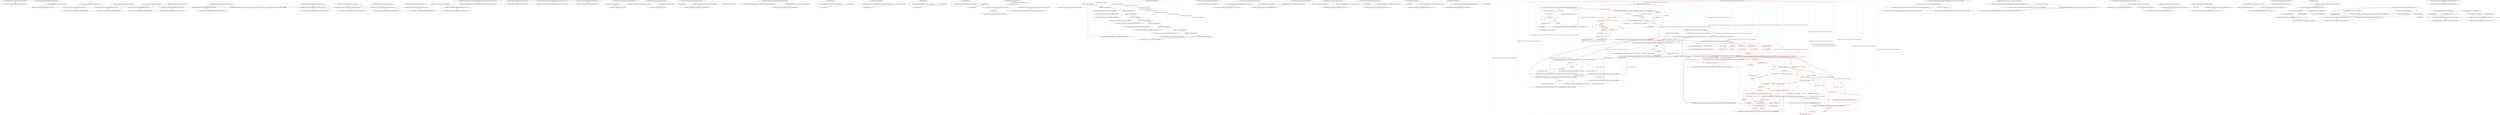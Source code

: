 digraph  {
n0 [label="Entry Humanizer.Tests.Localisation.roRO.DateHumanizeTests.DateHumanizeTests()", span="14-14", cluster="Humanizer.Tests.Localisation.roRO.DateHumanizeTests.DateHumanizeTests()"];
n1 [label="Exit Humanizer.Tests.Localisation.roRO.DateHumanizeTests.DateHumanizeTests()", span="14-14", cluster="Humanizer.Tests.Localisation.roRO.DateHumanizeTests.DateHumanizeTests()"];
n2 [label="Entry Humanizer.Tests.Localisation.roRO.DateHumanizeTests.HoursAgo(int, string)", span="21-21", cluster="Humanizer.Tests.Localisation.roRO.DateHumanizeTests.HoursAgo(int, string)"];
n3 [label="DateHumanize.Verify(expected, hours, TimeUnit.Hour, Tense.Past)", span="23-23", cluster="Humanizer.Tests.Localisation.roRO.DateHumanizeTests.HoursAgo(int, string)"];
n4 [label="Exit Humanizer.Tests.Localisation.roRO.DateHumanizeTests.HoursAgo(int, string)", span="21-21", cluster="Humanizer.Tests.Localisation.roRO.DateHumanizeTests.HoursAgo(int, string)"];
n5 [label="Entry Humanizer.Tests.DateHumanize.Verify(string, int, Humanizer.Localisation.TimeUnit, Humanizer.Localisation.Tense, double?, System.Globalization.CultureInfo, System.DateTime?, System.DateTime?)", span="35-35", cluster="Humanizer.Tests.DateHumanize.Verify(string, int, Humanizer.Localisation.TimeUnit, Humanizer.Localisation.Tense, double?, System.Globalization.CultureInfo, System.DateTime?, System.DateTime?)"];
n6 [label="Entry Humanizer.Tests.Localisation.roRO.DateHumanizeTests.MinutesAgo(int, string)", span="30-30", cluster="Humanizer.Tests.Localisation.roRO.DateHumanizeTests.MinutesAgo(int, string)"];
n7 [label="DateHumanize.Verify(expected, minutes, TimeUnit.Minute, Tense.Past)", span="32-32", cluster="Humanizer.Tests.Localisation.roRO.DateHumanizeTests.MinutesAgo(int, string)"];
n8 [label="Exit Humanizer.Tests.Localisation.roRO.DateHumanizeTests.MinutesAgo(int, string)", span="30-30", cluster="Humanizer.Tests.Localisation.roRO.DateHumanizeTests.MinutesAgo(int, string)"];
n9 [label="Entry Humanizer.Tests.Localisation.roRO.DateHumanizeTests.SecondsAgo(int, string)", span="38-38", cluster="Humanizer.Tests.Localisation.roRO.DateHumanizeTests.SecondsAgo(int, string)"];
n10 [label="DateHumanize.Verify(expected, seconds, TimeUnit.Second, Tense.Past)", span="40-40", cluster="Humanizer.Tests.Localisation.roRO.DateHumanizeTests.SecondsAgo(int, string)"];
n11 [label="Exit Humanizer.Tests.Localisation.roRO.DateHumanizeTests.SecondsAgo(int, string)", span="38-38", cluster="Humanizer.Tests.Localisation.roRO.DateHumanizeTests.SecondsAgo(int, string)"];
n12 [label="Entry Humanizer.Tests.Localisation.roRO.DateHumanizeTests.DaysAgo(int, string)", span="46-46", cluster="Humanizer.Tests.Localisation.roRO.DateHumanizeTests.DaysAgo(int, string)"];
n13 [label="DateHumanize.Verify(expected, seconds, TimeUnit.Day, Tense.Past)", span="48-48", cluster="Humanizer.Tests.Localisation.roRO.DateHumanizeTests.DaysAgo(int, string)"];
n14 [label="Exit Humanizer.Tests.Localisation.roRO.DateHumanizeTests.DaysAgo(int, string)", span="46-46", cluster="Humanizer.Tests.Localisation.roRO.DateHumanizeTests.DaysAgo(int, string)"];
n15 [label="Entry Humanizer.Tests.Localisation.roRO.DateHumanizeTests.YearsAgo(int, string)", span="54-54", cluster="Humanizer.Tests.Localisation.roRO.DateHumanizeTests.YearsAgo(int, string)"];
n16 [label="DateHumanize.Verify(expected, seconds, TimeUnit.Year, Tense.Past)", span="56-56", cluster="Humanizer.Tests.Localisation.roRO.DateHumanizeTests.YearsAgo(int, string)"];
n17 [label="Exit Humanizer.Tests.Localisation.roRO.DateHumanizeTests.YearsAgo(int, string)", span="54-54", cluster="Humanizer.Tests.Localisation.roRO.DateHumanizeTests.YearsAgo(int, string)"];
n18 [label="Entry Humanizer.Tests.Localisation.roRO.DateHumanizeTests.MillisecondsAgo(int, string)", span="62-62", cluster="Humanizer.Tests.Localisation.roRO.DateHumanizeTests.MillisecondsAgo(int, string)"];
n19 [label="DateHumanize.Verify(expected, milliseconds, TimeUnit.Millisecond, Tense.Past)", span="64-64", cluster="Humanizer.Tests.Localisation.roRO.DateHumanizeTests.MillisecondsAgo(int, string)"];
n20 [label="Exit Humanizer.Tests.Localisation.roRO.DateHumanizeTests.MillisecondsAgo(int, string)", span="62-62", cluster="Humanizer.Tests.Localisation.roRO.DateHumanizeTests.MillisecondsAgo(int, string)"];
n21 [label="Entry Humanizer.Tests.Localisation.roRO.DateHumanizeTests.SecondsFromNow(int, string)", span="70-70", cluster="Humanizer.Tests.Localisation.roRO.DateHumanizeTests.SecondsFromNow(int, string)"];
n22 [label="DateHumanize.Verify(expected, seconds, TimeUnit.Second, Tense.Future)", span="72-72", cluster="Humanizer.Tests.Localisation.roRO.DateHumanizeTests.SecondsFromNow(int, string)"];
n23 [label="Exit Humanizer.Tests.Localisation.roRO.DateHumanizeTests.SecondsFromNow(int, string)", span="70-70", cluster="Humanizer.Tests.Localisation.roRO.DateHumanizeTests.SecondsFromNow(int, string)"];
n24 [label="Entry Humanizer.Tests.Localisation.roRO.DateHumanizeTests.MinutesFromNow(int, string)", span="78-78", cluster="Humanizer.Tests.Localisation.roRO.DateHumanizeTests.MinutesFromNow(int, string)"];
n25 [label="DateHumanize.Verify(expected, minutes, TimeUnit.Minute, Tense.Future)", span="80-80", cluster="Humanizer.Tests.Localisation.roRO.DateHumanizeTests.MinutesFromNow(int, string)"];
n26 [label="Exit Humanizer.Tests.Localisation.roRO.DateHumanizeTests.MinutesFromNow(int, string)", span="78-78", cluster="Humanizer.Tests.Localisation.roRO.DateHumanizeTests.MinutesFromNow(int, string)"];
n27 [label="Entry Humanizer.Tests.Localisation.roRO.DateHumanizeTests.HoursFromNow(int, string)", span="86-86", cluster="Humanizer.Tests.Localisation.roRO.DateHumanizeTests.HoursFromNow(int, string)"];
n28 [label="DateHumanize.Verify(expected, hours, TimeUnit.Hour, Tense.Future)", span="88-88", cluster="Humanizer.Tests.Localisation.roRO.DateHumanizeTests.HoursFromNow(int, string)"];
n29 [label="Exit Humanizer.Tests.Localisation.roRO.DateHumanizeTests.HoursFromNow(int, string)", span="86-86", cluster="Humanizer.Tests.Localisation.roRO.DateHumanizeTests.HoursFromNow(int, string)"];
n30 [label="Entry Humanizer.Tests.Localisation.roRO.DateHumanizeTests.DaysFromNow(int, string)", span="94-94", cluster="Humanizer.Tests.Localisation.roRO.DateHumanizeTests.DaysFromNow(int, string)"];
n31 [label="DateHumanize.Verify(expected, days, TimeUnit.Day, Tense.Future)", span="96-96", cluster="Humanizer.Tests.Localisation.roRO.DateHumanizeTests.DaysFromNow(int, string)"];
n32 [label="Exit Humanizer.Tests.Localisation.roRO.DateHumanizeTests.DaysFromNow(int, string)", span="94-94", cluster="Humanizer.Tests.Localisation.roRO.DateHumanizeTests.DaysFromNow(int, string)"];
n33 [label="Entry Humanizer.Tests.Localisation.roRO.DateHumanizeTests.YearsFromNow(int, string)", span="102-102", cluster="Humanizer.Tests.Localisation.roRO.DateHumanizeTests.YearsFromNow(int, string)"];
n34 [label="DateHumanize.Verify(expected, years, TimeUnit.Year, Tense.Future)", span="104-104", cluster="Humanizer.Tests.Localisation.roRO.DateHumanizeTests.YearsFromNow(int, string)"];
n35 [label="Exit Humanizer.Tests.Localisation.roRO.DateHumanizeTests.YearsFromNow(int, string)", span="102-102", cluster="Humanizer.Tests.Localisation.roRO.DateHumanizeTests.YearsFromNow(int, string)"];
m0_2 [label="Entry Humanizer.Localisation.Formatters.IFormatter.DateHumanize(Humanizer.Localisation.TimeUnit, Humanizer.Localisation.Tense, int)", span="10-10", cluster="Humanizer.Localisation.Formatters.IFormatter.DateHumanize(Humanizer.Localisation.TimeUnit, Humanizer.Localisation.Tense, int)", file="MetricNumeralExtensions.cs"];
m0_3 [label="Exit Humanizer.Localisation.Formatters.IFormatter.DateHumanize(Humanizer.Localisation.TimeUnit, Humanizer.Localisation.Tense, int)", span="10-10", cluster="Humanizer.Localisation.Formatters.IFormatter.DateHumanize(Humanizer.Localisation.TimeUnit, Humanizer.Localisation.Tense, int)", file="MetricNumeralExtensions.cs"];
m0_0 [label="Entry Humanizer.Localisation.Formatters.IFormatter.DateHumanize_Now()", span="9-9", cluster="Humanizer.Localisation.Formatters.IFormatter.DateHumanize_Now()", file="MetricNumeralExtensions.cs"];
m0_1 [label="Exit Humanizer.Localisation.Formatters.IFormatter.DateHumanize_Now()", span="9-9", cluster="Humanizer.Localisation.Formatters.IFormatter.DateHumanize_Now()", file="MetricNumeralExtensions.cs"];
m0_6 [label="Entry Humanizer.Localisation.Formatters.IFormatter.TimeSpanHumanize(Humanizer.Localisation.TimeUnit, int)", span="13-13", cluster="Humanizer.Localisation.Formatters.IFormatter.TimeSpanHumanize(Humanizer.Localisation.TimeUnit, int)", file="MetricNumeralExtensions.cs"];
m0_7 [label="Exit Humanizer.Localisation.Formatters.IFormatter.TimeSpanHumanize(Humanizer.Localisation.TimeUnit, int)", span="13-13", cluster="Humanizer.Localisation.Formatters.IFormatter.TimeSpanHumanize(Humanizer.Localisation.TimeUnit, int)", file="MetricNumeralExtensions.cs"];
m0_4 [label="Entry Humanizer.Localisation.Formatters.IFormatter.TimeSpanHumanize_Zero()", span="12-12", cluster="Humanizer.Localisation.Formatters.IFormatter.TimeSpanHumanize_Zero()", file="MetricNumeralExtensions.cs"];
m0_5 [label="Exit Humanizer.Localisation.Formatters.IFormatter.TimeSpanHumanize_Zero()", span="12-12", cluster="Humanizer.Localisation.Formatters.IFormatter.TimeSpanHumanize_Zero()", file="MetricNumeralExtensions.cs"];
m2_28 [label="Entry int.ToString(System.IFormatProvider)", span="0-0", cluster="int.ToString(System.IFormatProvider)", file="NumberToWordsConverterRegistry.cs"];
m2_7 [label="Entry Humanizer.Localisation.Ordinalizers.SpanishOrdinalizer.SpanishOrdinalizer()", span="2-2", cluster="Humanizer.Localisation.Ordinalizers.SpanishOrdinalizer.SpanishOrdinalizer()", file="NumberToWordsConverterRegistry.cs"];
m2_25 [label="Entry Humanizer.OrdinalizeExtensions.Ordinalize(int)", span="50-50", cluster="Humanizer.OrdinalizeExtensions.Ordinalize(int)", file="NumberToWordsConverterRegistry.cs"];
m2_26 [label="return Ordinalizer.Convert(number, number.ToString(CultureInfo.InvariantCulture));", span="52-52", cluster="Humanizer.OrdinalizeExtensions.Ordinalize(int)", file="NumberToWordsConverterRegistry.cs"];
m2_27 [label="Exit Humanizer.OrdinalizeExtensions.Ordinalize(int)", span="50-50", cluster="Humanizer.OrdinalizeExtensions.Ordinalize(int)", file="NumberToWordsConverterRegistry.cs"];
m2_21 [label="Entry Humanizer.OrdinalizeExtensions.Ordinalize(string, Humanizer.GrammaticalGender)", span="40-40", cluster="Humanizer.OrdinalizeExtensions.Ordinalize(string, Humanizer.GrammaticalGender)", file="NumberToWordsConverterRegistry.cs"];
m2_22 [label="return Ordinalizer.Convert(int.Parse(numberString), numberString, gender);", span="42-42", cluster="Humanizer.OrdinalizeExtensions.Ordinalize(string, Humanizer.GrammaticalGender)", file="NumberToWordsConverterRegistry.cs"];
m2_23 [label="Exit Humanizer.OrdinalizeExtensions.Ordinalize(string, Humanizer.GrammaticalGender)", span="40-40", cluster="Humanizer.OrdinalizeExtensions.Ordinalize(string, Humanizer.GrammaticalGender)", file="NumberToWordsConverterRegistry.cs"];
m2_11 [label="Entry Humanizer.Localisation.Ordinalizers.BrazilianPortugueseOrdinalizer.BrazilianPortugueseOrdinalizer()", span="2-2", cluster="Humanizer.Localisation.Ordinalizers.BrazilianPortugueseOrdinalizer.BrazilianPortugueseOrdinalizer()", file="NumberToWordsConverterRegistry.cs"];
m2_16 [label="Entry Humanizer.OrdinalizeExtensions.Ordinalize(string)", span="26-26", cluster="Humanizer.OrdinalizeExtensions.Ordinalize(string)", file="NumberToWordsConverterRegistry.cs"];
m2_17 [label="return Ordinalizer.Convert(int.Parse(numberString), numberString);", span="28-28", cluster="Humanizer.OrdinalizeExtensions.Ordinalize(string)", file="NumberToWordsConverterRegistry.cs"];
m2_18 [label="Exit Humanizer.OrdinalizeExtensions.Ordinalize(string)", span="26-26", cluster="Humanizer.OrdinalizeExtensions.Ordinalize(string)", file="NumberToWordsConverterRegistry.cs"];
m2_19 [label="Entry int.Parse(string)", span="0-0", cluster="int.Parse(string)", file="NumberToWordsConverterRegistry.cs"];
m2_3 [label="Entry Humanizer.Localisation.Ordinalizers.EnglishOrdinalizer.EnglishOrdinalizer()", span="2-2", cluster="Humanizer.Localisation.Ordinalizers.EnglishOrdinalizer.EnglishOrdinalizer()", file="NumberToWordsConverterRegistry.cs"];
m2_20 [label="Entry Humanizer.Localisation.Ordinalizers.DefaultOrdinalizer.Convert(int, string)", span="9-9", cluster="Humanizer.Localisation.Ordinalizers.DefaultOrdinalizer.Convert(int, string)", file="NumberToWordsConverterRegistry.cs"];
m2_29 [label="Entry Humanizer.OrdinalizeExtensions.Ordinalize(int, Humanizer.GrammaticalGender)", span="64-64", cluster="Humanizer.OrdinalizeExtensions.Ordinalize(int, Humanizer.GrammaticalGender)", file="NumberToWordsConverterRegistry.cs"];
m2_30 [label="return Ordinalizer.Convert(number, number.ToString(CultureInfo.InvariantCulture), gender);", span="66-66", cluster="Humanizer.OrdinalizeExtensions.Ordinalize(int, Humanizer.GrammaticalGender)", file="NumberToWordsConverterRegistry.cs"];
m2_31 [label="Exit Humanizer.OrdinalizeExtensions.Ordinalize(int, Humanizer.GrammaticalGender)", span="64-64", cluster="Humanizer.OrdinalizeExtensions.Ordinalize(int, Humanizer.GrammaticalGender)", file="NumberToWordsConverterRegistry.cs"];
m2_15 [label="Entry Humanizer.Localisation.Ordinalizers.RussianOrdinalizer.RussianOrdinalizer()", span="2-2", cluster="Humanizer.Localisation.Ordinalizers.RussianOrdinalizer.RussianOrdinalizer()", file="NumberToWordsConverterRegistry.cs"];
m2_12 [label="Entry lambda expression", span="18-18", cluster="lambda expression", file="NumberToWordsConverterRegistry.cs"];
m2_0 [label="Entry lambda expression", span="15-15", cluster="lambda expression", file="NumberToWordsConverterRegistry.cs"];
m2_1 [label="new EnglishOrdinalizer()", span="15-15", cluster="lambda expression", file="NumberToWordsConverterRegistry.cs"];
m2_2 [label="Exit lambda expression", span="15-15", cluster="lambda expression", file="NumberToWordsConverterRegistry.cs"];
m2_4 [label="Entry lambda expression", span="16-16", cluster="lambda expression", file="NumberToWordsConverterRegistry.cs"];
m2_5 [label="new SpanishOrdinalizer()", span="16-16", cluster="lambda expression", color=red, community=0, file="NumberToWordsConverterRegistry.cs"];
m2_6 [label="Exit lambda expression", span="16-16", cluster="lambda expression", file="NumberToWordsConverterRegistry.cs"];
m2_8 [label="Entry lambda expression", span="17-17", cluster="lambda expression", file="NumberToWordsConverterRegistry.cs"];
m2_9 [label="new BrazilianPortugueseOrdinalizer()", span="17-17", cluster="lambda expression", file="NumberToWordsConverterRegistry.cs"];
m2_10 [label="Exit lambda expression", span="17-17", cluster="lambda expression", file="NumberToWordsConverterRegistry.cs"];
m2_13 [label="new RussianOrdinalizer()", span="18-18", cluster="lambda expression", file="NumberToWordsConverterRegistry.cs"];
m2_14 [label="Exit lambda expression", span="18-18", cluster="lambda expression", file="NumberToWordsConverterRegistry.cs"];
m2_24 [label="Entry Humanizer.Localisation.Ordinalizers.DefaultOrdinalizer.Convert(int, string, Humanizer.GrammaticalGender)", span="4-4", cluster="Humanizer.Localisation.Ordinalizers.DefaultOrdinalizer.Convert(int, string, Humanizer.GrammaticalGender)", file="NumberToWordsConverterRegistry.cs"];
m3_3 [label="Entry Humanizer.Localisation.Ordinalizers.DefaultOrdinalizer.Convert(int, string)", span="9-9", cluster="Humanizer.Localisation.Ordinalizers.DefaultOrdinalizer.Convert(int, string)", file="NumberToWordsTests.cs"];
m3_4 [label="return numberString;", span="11-11", cluster="Humanizer.Localisation.Ordinalizers.DefaultOrdinalizer.Convert(int, string)", color=red, community=0, file="NumberToWordsTests.cs"];
m3_5 [label="Exit Humanizer.Localisation.Ordinalizers.DefaultOrdinalizer.Convert(int, string)", span="9-9", cluster="Humanizer.Localisation.Ordinalizers.DefaultOrdinalizer.Convert(int, string)", file="NumberToWordsTests.cs"];
m3_0 [label="Entry Humanizer.Localisation.Ordinalizers.DefaultOrdinalizer.Convert(int, string, Humanizer.GrammaticalGender)", span="4-4", cluster="Humanizer.Localisation.Ordinalizers.DefaultOrdinalizer.Convert(int, string, Humanizer.GrammaticalGender)", file="NumberToWordsTests.cs"];
m3_1 [label="return Convert(number, numberString);", span="6-6", cluster="Humanizer.Localisation.Ordinalizers.DefaultOrdinalizer.Convert(int, string, Humanizer.GrammaticalGender)", color=red, community=0, file="NumberToWordsTests.cs"];
m3_2 [label="Exit Humanizer.Localisation.Ordinalizers.DefaultOrdinalizer.Convert(int, string, Humanizer.GrammaticalGender)", span="4-4", cluster="Humanizer.Localisation.Ordinalizers.DefaultOrdinalizer.Convert(int, string, Humanizer.GrammaticalGender)", file="NumberToWordsTests.cs"];
m3_6 [label="Humanizer.Localisation.Ordinalizers.DefaultOrdinalizer", span="", file="NumberToWordsTests.cs"];
m4_13 [label="Entry Humanizer.Configuration.LocaliserRegistry<TLocaliser>.Register(string, TLocaliser)", span="54-54", cluster="Humanizer.Configuration.LocaliserRegistry<TLocaliser>.Register(string, TLocaliser)", file="OrdinalizerRegistry.cs"];
m4_15 [label="Entry Humanizer.Localisation.Ordinalizers.SpanishOrdinalizer.SpanishOrdinalizer()", span="2-2", cluster="Humanizer.Localisation.Ordinalizers.SpanishOrdinalizer.SpanishOrdinalizer()", file="OrdinalizerRegistry.cs"];
m4_21 [label="Entry Humanizer.Localisation.Ordinalizers.TurkishOrdinalizer.TurkishOrdinalizer()", span="7-7", cluster="Humanizer.Localisation.Ordinalizers.TurkishOrdinalizer.TurkishOrdinalizer()", file="OrdinalizerRegistry.cs"];
m4_22 [label="Entry Humanizer.Localisation.Ordinalizers.UkrainianOrdinalizer.UkrainianOrdinalizer()", span="2-2", cluster="Humanizer.Localisation.Ordinalizers.UkrainianOrdinalizer.UkrainianOrdinalizer()", file="OrdinalizerRegistry.cs"];
m4_14 [label="Entry Humanizer.Localisation.Ordinalizers.EnglishOrdinalizer.EnglishOrdinalizer()", span="2-2", cluster="Humanizer.Localisation.Ordinalizers.EnglishOrdinalizer.EnglishOrdinalizer()", file="OrdinalizerRegistry.cs"];
m4_12 [label="Entry Humanizer.Localisation.Ordinalizers.GermanOrdinalizer.GermanOrdinalizer()", span="2-2", cluster="Humanizer.Localisation.Ordinalizers.GermanOrdinalizer.GermanOrdinalizer()", file="OrdinalizerRegistry.cs"];
m4_0 [label="Entry Humanizer.Configuration.OrdinalizerRegistry.OrdinalizerRegistry()", span="6-6", cluster="Humanizer.Configuration.OrdinalizerRegistry.OrdinalizerRegistry()", file="OrdinalizerRegistry.cs"];
m4_1 [label="Register(''de'', new GermanOrdinalizer())", span="8-8", cluster="Humanizer.Configuration.OrdinalizerRegistry.OrdinalizerRegistry()", file="OrdinalizerRegistry.cs"];
m4_2 [label="Register(''en'', new EnglishOrdinalizer())", span="9-9", cluster="Humanizer.Configuration.OrdinalizerRegistry.OrdinalizerRegistry()", file="OrdinalizerRegistry.cs"];
m4_3 [label="Register(''es'', new SpanishOrdinalizer())", span="10-10", cluster="Humanizer.Configuration.OrdinalizerRegistry.OrdinalizerRegistry()", file="OrdinalizerRegistry.cs"];
m4_4 [label="Register(''it'', new ItalianOrdinalizer())", span="11-11", cluster="Humanizer.Configuration.OrdinalizerRegistry.OrdinalizerRegistry()", file="OrdinalizerRegistry.cs"];
m4_5 [label="Register(''nl'', new DutchOrdinalizer())", span="12-12", cluster="Humanizer.Configuration.OrdinalizerRegistry.OrdinalizerRegistry()", file="OrdinalizerRegistry.cs"];
m4_6 [label="Register(''pt'', new PortugueseOrdinalizer())", span="13-13", cluster="Humanizer.Configuration.OrdinalizerRegistry.OrdinalizerRegistry()", file="OrdinalizerRegistry.cs"];
m4_7 [label="Register(''ro'', new RomanianOrdinalizer())", span="14-14", cluster="Humanizer.Configuration.OrdinalizerRegistry.OrdinalizerRegistry()", color=red, community=0, file="OrdinalizerRegistry.cs"];
m4_8 [label="Register(''ru'', new RussianOrdinalizer())", span="15-15", cluster="Humanizer.Configuration.OrdinalizerRegistry.OrdinalizerRegistry()", file="OrdinalizerRegistry.cs"];
m4_9 [label="Register(''tr'', new TurkishOrdinalizer())", span="16-16", cluster="Humanizer.Configuration.OrdinalizerRegistry.OrdinalizerRegistry()", file="OrdinalizerRegistry.cs"];
m4_10 [label="Register(''uk'', new UkrainianOrdinalizer())", span="17-17", cluster="Humanizer.Configuration.OrdinalizerRegistry.OrdinalizerRegistry()", file="OrdinalizerRegistry.cs"];
m4_11 [label="Exit Humanizer.Configuration.OrdinalizerRegistry.OrdinalizerRegistry()", span="6-6", cluster="Humanizer.Configuration.OrdinalizerRegistry.OrdinalizerRegistry()", file="OrdinalizerRegistry.cs"];
m4_16 [label="Entry Humanizer.Localisation.Ordinalizers.ItalianOrdinalizer.ItalianOrdinalizer()", span="2-2", cluster="Humanizer.Localisation.Ordinalizers.ItalianOrdinalizer.ItalianOrdinalizer()", file="OrdinalizerRegistry.cs"];
m4_17 [label="Entry Humanizer.Localisation.Ordinalizers.DutchOrdinalizer.DutchOrdinalizer()", span="2-2", cluster="Humanizer.Localisation.Ordinalizers.DutchOrdinalizer.DutchOrdinalizer()", file="OrdinalizerRegistry.cs"];
m4_18 [label="Entry Humanizer.Localisation.Ordinalizers.PortugueseOrdinalizer.PortugueseOrdinalizer()", span="2-2", cluster="Humanizer.Localisation.Ordinalizers.PortugueseOrdinalizer.PortugueseOrdinalizer()", file="OrdinalizerRegistry.cs"];
m4_19 [label="Entry Humanizer.Localisation.Ordinalizers.RomanianOrdinalizer.RomanianOrdinalizer()", span="6-6", cluster="Humanizer.Localisation.Ordinalizers.RomanianOrdinalizer.RomanianOrdinalizer()", file="OrdinalizerRegistry.cs"];
m4_20 [label="Entry Humanizer.Localisation.Ordinalizers.RussianOrdinalizer.RussianOrdinalizer()", span="2-2", cluster="Humanizer.Localisation.Ordinalizers.RussianOrdinalizer.RussianOrdinalizer()", file="OrdinalizerRegistry.cs"];
m4_23 [label="Humanizer.Configuration.OrdinalizerRegistry", span="", file="OrdinalizerRegistry.cs"];
m5_0 [label="Entry Humanizer.Tests.Localisation.roRO.OrdinalizerTests.OrdinalizerTests()", span="6-6", cluster="Humanizer.Tests.Localisation.roRO.OrdinalizerTests.OrdinalizerTests()", file="OrdinalizerTests.cs"];
m5_1 [label="Exit Humanizer.Tests.Localisation.roRO.OrdinalizerTests.OrdinalizerTests()", span="6-6", cluster="Humanizer.Tests.Localisation.roRO.OrdinalizerTests.OrdinalizerTests()", file="OrdinalizerTests.cs"];
m5_14 [label="Entry int.Ordinalize(Humanizer.GrammaticalGender)", span="53-53", cluster="int.Ordinalize(Humanizer.GrammaticalGender)", file="OrdinalizerTests.cs"];
m5_18 [label="Entry string.Ordinalize(Humanizer.GrammaticalGender)", span="29-29", cluster="string.Ordinalize(Humanizer.GrammaticalGender)", file="OrdinalizerTests.cs"];
m5_22 [label="Entry Humanizer.Tests.Localisation.roRO.OrdinalizerTests.FeminineText(string, string)", span="69-69", cluster="Humanizer.Tests.Localisation.roRO.OrdinalizerTests.FeminineText(string, string)", file="OrdinalizerTests.cs"];
m5_23 [label="Assert.Equal(expected, number.Ordinalize(GrammaticalGender.Feminine))", span="71-71", cluster="Humanizer.Tests.Localisation.roRO.OrdinalizerTests.FeminineText(string, string)", color=red, community=0, file="OrdinalizerTests.cs"];
m5_24 [label="Exit Humanizer.Tests.Localisation.roRO.OrdinalizerTests.FeminineText(string, string)", span="69-69", cluster="Humanizer.Tests.Localisation.roRO.OrdinalizerTests.FeminineText(string, string)", file="OrdinalizerTests.cs"];
m5_11 [label="Entry Humanizer.Tests.Localisation.roRO.OrdinalizerTests.MasculineNumber(int, string)", span="39-39", cluster="Humanizer.Tests.Localisation.roRO.OrdinalizerTests.MasculineNumber(int, string)", file="OrdinalizerTests.cs"];
m5_12 [label="Assert.Equal(expected, number.Ordinalize(GrammaticalGender.Masculine))", span="41-41", cluster="Humanizer.Tests.Localisation.roRO.OrdinalizerTests.MasculineNumber(int, string)", color=red, community=0, file="OrdinalizerTests.cs"];
m5_13 [label="Exit Humanizer.Tests.Localisation.roRO.OrdinalizerTests.MasculineNumber(int, string)", span="39-39", cluster="Humanizer.Tests.Localisation.roRO.OrdinalizerTests.MasculineNumber(int, string)", file="OrdinalizerTests.cs"];
m5_10 [label="Entry string.Ordinalize()", span="15-15", cluster="string.Ordinalize()", file="OrdinalizerTests.cs"];
m5_19 [label="Entry Humanizer.Tests.Localisation.roRO.OrdinalizerTests.FeminineNumber(int, string)", span="59-59", cluster="Humanizer.Tests.Localisation.roRO.OrdinalizerTests.FeminineNumber(int, string)", file="OrdinalizerTests.cs"];
m5_20 [label="Assert.Equal(expected, number.Ordinalize(GrammaticalGender.Feminine))", span="61-61", cluster="Humanizer.Tests.Localisation.roRO.OrdinalizerTests.FeminineNumber(int, string)", color=red, community=0, file="OrdinalizerTests.cs"];
m5_21 [label="Exit Humanizer.Tests.Localisation.roRO.OrdinalizerTests.FeminineNumber(int, string)", span="59-59", cluster="Humanizer.Tests.Localisation.roRO.OrdinalizerTests.FeminineNumber(int, string)", file="OrdinalizerTests.cs"];
m5_6 [label="Entry Unk.Equal", span="", cluster="Unk.Equal", file="OrdinalizerTests.cs"];
m5_5 [label="Entry int.Ordinalize()", span="39-39", cluster="int.Ordinalize()", file="OrdinalizerTests.cs"];
m5_15 [label="Entry Humanizer.Tests.Localisation.roRO.OrdinalizerTests.MasculineText(string, string)", span="49-49", cluster="Humanizer.Tests.Localisation.roRO.OrdinalizerTests.MasculineText(string, string)", file="OrdinalizerTests.cs"];
m5_16 [label="Assert.Equal(expected, number.Ordinalize(GrammaticalGender.Masculine))", span="51-51", cluster="Humanizer.Tests.Localisation.roRO.OrdinalizerTests.MasculineText(string, string)", color=red, community=0, file="OrdinalizerTests.cs"];
m5_17 [label="Exit Humanizer.Tests.Localisation.roRO.OrdinalizerTests.MasculineText(string, string)", span="49-49", cluster="Humanizer.Tests.Localisation.roRO.OrdinalizerTests.MasculineText(string, string)", file="OrdinalizerTests.cs"];
m5_2 [label="Entry Humanizer.Tests.Localisation.roRO.OrdinalizerTests.GenderlessNumber(int, string)", span="17-17", cluster="Humanizer.Tests.Localisation.roRO.OrdinalizerTests.GenderlessNumber(int, string)", file="OrdinalizerTests.cs"];
m5_3 [label="Assert.Equal(expected, number.Ordinalize())", span="19-19", cluster="Humanizer.Tests.Localisation.roRO.OrdinalizerTests.GenderlessNumber(int, string)", color=red, community=0, file="OrdinalizerTests.cs"];
m5_4 [label="Exit Humanizer.Tests.Localisation.roRO.OrdinalizerTests.GenderlessNumber(int, string)", span="17-17", cluster="Humanizer.Tests.Localisation.roRO.OrdinalizerTests.GenderlessNumber(int, string)", file="OrdinalizerTests.cs"];
m5_7 [label="Entry Humanizer.Tests.Localisation.roRO.OrdinalizerTests.GenderlessText(string, string)", span="28-28", cluster="Humanizer.Tests.Localisation.roRO.OrdinalizerTests.GenderlessText(string, string)", file="OrdinalizerTests.cs"];
m5_8 [label="Assert.Equal(expected, number.Ordinalize())", span="30-30", cluster="Humanizer.Tests.Localisation.roRO.OrdinalizerTests.GenderlessText(string, string)", color=red, community=0, file="OrdinalizerTests.cs"];
m5_9 [label="Exit Humanizer.Tests.Localisation.roRO.OrdinalizerTests.GenderlessText(string, string)", span="28-28", cluster="Humanizer.Tests.Localisation.roRO.OrdinalizerTests.GenderlessText(string, string)", file="OrdinalizerTests.cs"];
m7_100 [label="Entry Humanizer.Localisation.NumberToWords.Romanian.RomanianCardinalNumberConverter.MillionsConverter(int, Humanizer.GrammaticalGender)", span="327-327", cluster="Humanizer.Localisation.NumberToWords.Romanian.RomanianCardinalNumberConverter.MillionsConverter(int, Humanizer.GrammaticalGender)", file="RomanianCardinalNumberConverter.cs"];
m7_101 [label="number == 0", span="329-329", cluster="Humanizer.Localisation.NumberToWords.Romanian.RomanianCardinalNumberConverter.MillionsConverter(int, Humanizer.GrammaticalGender)", color=red, community=0, file="RomanianCardinalNumberConverter.cs"];
m7_103 [label="number == 1", span="332-332", cluster="Humanizer.Localisation.NumberToWords.Romanian.RomanianCardinalNumberConverter.MillionsConverter(int, Humanizer.GrammaticalGender)", color=red, community=0, file="RomanianCardinalNumberConverter.cs"];
m7_105 [label="return ThreeDigitSetConverter(number, GrammaticalGender.Feminine, true) + (IsAbove20(number) ? '' '' + _joinAbove20 : String.Empty) + '' milioane'';", span="336-336", cluster="Humanizer.Localisation.NumberToWords.Romanian.RomanianCardinalNumberConverter.MillionsConverter(int, Humanizer.GrammaticalGender)", color=red, community=0, file="RomanianCardinalNumberConverter.cs"];
m7_102 [label="return String.Empty;", span="330-330", cluster="Humanizer.Localisation.NumberToWords.Romanian.RomanianCardinalNumberConverter.MillionsConverter(int, Humanizer.GrammaticalGender)", color=red, community=0, file="RomanianCardinalNumberConverter.cs"];
m7_104 [label="return _masculineSingular + '' milion'';", span="333-333", cluster="Humanizer.Localisation.NumberToWords.Romanian.RomanianCardinalNumberConverter.MillionsConverter(int, Humanizer.GrammaticalGender)", color=red, community=0, file="RomanianCardinalNumberConverter.cs"];
m7_106 [label="Exit Humanizer.Localisation.NumberToWords.Romanian.RomanianCardinalNumberConverter.MillionsConverter(int, Humanizer.GrammaticalGender)", span="327-327", cluster="Humanizer.Localisation.NumberToWords.Romanian.RomanianCardinalNumberConverter.MillionsConverter(int, Humanizer.GrammaticalGender)", file="RomanianCardinalNumberConverter.cs"];
m7_19 [label="Entry Humanizer.Localisation.NumberToWords.Romanian.RomanianCardinalNumberConverter.SplitEveryThreeDigits(int)", span="142-142", cluster="Humanizer.Localisation.NumberToWords.Romanian.RomanianCardinalNumberConverter.SplitEveryThreeDigits(int)", file="RomanianCardinalNumberConverter.cs"];
m7_26 [label="List<int> parts = new List<int>()", span="144-144", cluster="Humanizer.Localisation.NumberToWords.Romanian.RomanianCardinalNumberConverter.SplitEveryThreeDigits(int)", color=red, community=0, file="RomanianCardinalNumberConverter.cs"];
m7_27 [label="int rest = number", span="145-145", cluster="Humanizer.Localisation.NumberToWords.Romanian.RomanianCardinalNumberConverter.SplitEveryThreeDigits(int)", color=red, community=0, file="RomanianCardinalNumberConverter.cs"];
m7_30 [label="parts.Add(threeDigit)", span="151-151", cluster="Humanizer.Localisation.NumberToWords.Romanian.RomanianCardinalNumberConverter.SplitEveryThreeDigits(int)", color=red, community=0, file="RomanianCardinalNumberConverter.cs"];
m7_32 [label="return parts;", span="156-156", cluster="Humanizer.Localisation.NumberToWords.Romanian.RomanianCardinalNumberConverter.SplitEveryThreeDigits(int)", color=red, community=0, file="RomanianCardinalNumberConverter.cs"];
m7_28 [label="rest > 0", span="147-147", cluster="Humanizer.Localisation.NumberToWords.Romanian.RomanianCardinalNumberConverter.SplitEveryThreeDigits(int)", color=red, community=0, file="RomanianCardinalNumberConverter.cs"];
m7_29 [label="int threeDigit = rest % 1000", span="149-149", cluster="Humanizer.Localisation.NumberToWords.Romanian.RomanianCardinalNumberConverter.SplitEveryThreeDigits(int)", color=red, community=0, file="RomanianCardinalNumberConverter.cs"];
m7_31 [label="rest = (int)(rest / 1000)", span="153-153", cluster="Humanizer.Localisation.NumberToWords.Romanian.RomanianCardinalNumberConverter.SplitEveryThreeDigits(int)", color=red, community=0, file="RomanianCardinalNumberConverter.cs"];
m7_33 [label="Exit Humanizer.Localisation.NumberToWords.Romanian.RomanianCardinalNumberConverter.SplitEveryThreeDigits(int)", span="142-142", cluster="Humanizer.Localisation.NumberToWords.Romanian.RomanianCardinalNumberConverter.SplitEveryThreeDigits(int)", file="RomanianCardinalNumberConverter.cs"];
m7_34 [label="Entry System.Collections.Generic.List<T>.List()", span="0-0", cluster="System.Collections.Generic.List<T>.List()", file="RomanianCardinalNumberConverter.cs"];
m7_23 [label="Entry string.Trim()", span="0-0", cluster="string.Trim()", file="RomanianCardinalNumberConverter.cs"];
m7_79 [label="Entry string.Contains(string)", span="0-0", cluster="string.Contains(string)", file="RomanianCardinalNumberConverter.cs"];
m7_90 [label="Entry Humanizer.Localisation.NumberToWords.Romanian.RomanianCardinalNumberConverter.UnitsConverter(int, Humanizer.GrammaticalGender)", span="285-285", cluster="Humanizer.Localisation.NumberToWords.Romanian.RomanianCardinalNumberConverter.UnitsConverter(int, Humanizer.GrammaticalGender)", file="RomanianCardinalNumberConverter.cs"];
m7_91 [label="return ThreeDigitSetConverter(number, gender, true);", span="287-287", cluster="Humanizer.Localisation.NumberToWords.Romanian.RomanianCardinalNumberConverter.UnitsConverter(int, Humanizer.GrammaticalGender)", color=red, community=0, file="RomanianCardinalNumberConverter.cs"];
m7_92 [label="Exit Humanizer.Localisation.NumberToWords.Romanian.RomanianCardinalNumberConverter.UnitsConverter(int, Humanizer.GrammaticalGender)", span="285-285", cluster="Humanizer.Localisation.NumberToWords.Romanian.RomanianCardinalNumberConverter.UnitsConverter(int, Humanizer.GrammaticalGender)", file="RomanianCardinalNumberConverter.cs"];
m7_52 [label="Entry Humanizer.Localisation.NumberToWords.Romanian.RomanianCardinalNumberConverter.ThreeDigitSetConverter(int, Humanizer.GrammaticalGender, bool)", span="204-204", cluster="Humanizer.Localisation.NumberToWords.Romanian.RomanianCardinalNumberConverter.ThreeDigitSetConverter(int, Humanizer.GrammaticalGender, bool)", file="RomanianCardinalNumberConverter.cs"];
m7_53 [label="number == 0", span="206-206", cluster="Humanizer.Localisation.NumberToWords.Romanian.RomanianCardinalNumberConverter.ThreeDigitSetConverter(int, Humanizer.GrammaticalGender, bool)", color=red, community=0, file="RomanianCardinalNumberConverter.cs"];
m7_55 [label="int tensAndUnits = number % 100", span="210-210", cluster="Humanizer.Localisation.NumberToWords.Romanian.RomanianCardinalNumberConverter.ThreeDigitSetConverter(int, Humanizer.GrammaticalGender, bool)", color=red, community=0, file="RomanianCardinalNumberConverter.cs"];
m7_56 [label="int hundreds = (int)(number / 100)", span="212-212", cluster="Humanizer.Localisation.NumberToWords.Romanian.RomanianCardinalNumberConverter.ThreeDigitSetConverter(int, Humanizer.GrammaticalGender, bool)", color=red, community=0, file="RomanianCardinalNumberConverter.cs"];
m7_63 [label="words += '' '' + getPartByGender(_units[tensAndUnits], gender)", span="229-229", cluster="Humanizer.Localisation.NumberToWords.Romanian.RomanianCardinalNumberConverter.ThreeDigitSetConverter(int, Humanizer.GrammaticalGender, bool)", color=red, community=0, file="RomanianCardinalNumberConverter.cs"];
m7_65 [label="words += '' '' + getPartByGender(_teensUnder20NumberToText[tensAndUnits - 10], gender)", span="234-234", cluster="Humanizer.Localisation.NumberToWords.Romanian.RomanianCardinalNumberConverter.ThreeDigitSetConverter(int, Humanizer.GrammaticalGender, bool)", color=red, community=0, file="RomanianCardinalNumberConverter.cs"];
m7_66 [label="string unitsText = (units == 0 ? String.Empty : '' '' + (_joinGroups + '' '' + getPartByGender(_units[units], gender)))", span="239-239", cluster="Humanizer.Localisation.NumberToWords.Romanian.RomanianCardinalNumberConverter.ThreeDigitSetConverter(int, Humanizer.GrammaticalGender, bool)", color=red, community=0, file="RomanianCardinalNumberConverter.cs"];
m7_54 [label="return String.Empty;", span="207-207", cluster="Humanizer.Localisation.NumberToWords.Romanian.RomanianCardinalNumberConverter.ThreeDigitSetConverter(int, Humanizer.GrammaticalGender, bool)", color=red, community=0, file="RomanianCardinalNumberConverter.cs"];
m7_57 [label="int units = tensAndUnits % 10", span="215-215", cluster="Humanizer.Localisation.NumberToWords.Romanian.RomanianCardinalNumberConverter.ThreeDigitSetConverter(int, Humanizer.GrammaticalGender, bool)", color=red, community=0, file="RomanianCardinalNumberConverter.cs"];
m7_58 [label="int tens = (int)(tensAndUnits / 10)", span="216-216", cluster="Humanizer.Localisation.NumberToWords.Romanian.RomanianCardinalNumberConverter.ThreeDigitSetConverter(int, Humanizer.GrammaticalGender, bool)", color=red, community=0, file="RomanianCardinalNumberConverter.cs"];
m7_62 [label="tensAndUnits <= 9", span="226-226", cluster="Humanizer.Localisation.NumberToWords.Romanian.RomanianCardinalNumberConverter.ThreeDigitSetConverter(int, Humanizer.GrammaticalGender, bool)", color=red, community=0, file="RomanianCardinalNumberConverter.cs"];
m7_64 [label="tensAndUnits <= 19", span="231-231", cluster="Humanizer.Localisation.NumberToWords.Romanian.RomanianCardinalNumberConverter.ThreeDigitSetConverter(int, Humanizer.GrammaticalGender, bool)", color=red, community=0, file="RomanianCardinalNumberConverter.cs"];
m7_60 [label="words += HundredsToText(hundreds)", span="221-221", cluster="Humanizer.Localisation.NumberToWords.Romanian.RomanianCardinalNumberConverter.ThreeDigitSetConverter(int, Humanizer.GrammaticalGender, bool)", color=red, community=0, file="RomanianCardinalNumberConverter.cs"];
m7_59 [label="string words = String.Empty", span="218-218", cluster="Humanizer.Localisation.NumberToWords.Romanian.RomanianCardinalNumberConverter.ThreeDigitSetConverter(int, Humanizer.GrammaticalGender, bool)", color=red, community=0, file="RomanianCardinalNumberConverter.cs"];
m7_61 [label="words +=  ((tens >= 2) ? '' '' : String.Empty) + _tensOver20NumberToText[tens]", span="224-224", cluster="Humanizer.Localisation.NumberToWords.Romanian.RomanianCardinalNumberConverter.ThreeDigitSetConverter(int, Humanizer.GrammaticalGender, bool)", color=red, community=0, file="RomanianCardinalNumberConverter.cs"];
m7_67 [label="words += unitsText", span="241-241", cluster="Humanizer.Localisation.NumberToWords.Romanian.RomanianCardinalNumberConverter.ThreeDigitSetConverter(int, Humanizer.GrammaticalGender, bool)", color=red, community=0, file="RomanianCardinalNumberConverter.cs"];
m7_68 [label="return words;", span="244-244", cluster="Humanizer.Localisation.NumberToWords.Romanian.RomanianCardinalNumberConverter.ThreeDigitSetConverter(int, Humanizer.GrammaticalGender, bool)", color=red, community=0, file="RomanianCardinalNumberConverter.cs"];
m7_69 [label="Exit Humanizer.Localisation.NumberToWords.Romanian.RomanianCardinalNumberConverter.ThreeDigitSetConverter(int, Humanizer.GrammaticalGender, bool)", span="204-204", cluster="Humanizer.Localisation.NumberToWords.Romanian.RomanianCardinalNumberConverter.ThreeDigitSetConverter(int, Humanizer.GrammaticalGender, bool)", file="RomanianCardinalNumberConverter.cs"];
m7_71 [label="Entry Humanizer.Localisation.NumberToWords.Romanian.RomanianCardinalNumberConverter.getPartByGender(string, Humanizer.GrammaticalGender)", span="247-247", cluster="Humanizer.Localisation.NumberToWords.Romanian.RomanianCardinalNumberConverter.getPartByGender(string, Humanizer.GrammaticalGender)", file="RomanianCardinalNumberConverter.cs"];
m7_72 [label="multiGenderPart.Contains(''|'')", span="249-249", cluster="Humanizer.Localisation.NumberToWords.Romanian.RomanianCardinalNumberConverter.getPartByGender(string, Humanizer.GrammaticalGender)", color=red, community=0, file="RomanianCardinalNumberConverter.cs"];
m7_73 [label="String[] parts = multiGenderPart.Split('|')", span="251-251", cluster="Humanizer.Localisation.NumberToWords.Romanian.RomanianCardinalNumberConverter.getPartByGender(string, Humanizer.GrammaticalGender)", color=red, community=0, file="RomanianCardinalNumberConverter.cs"];
m7_74 [label="gender == GrammaticalGender.Feminine", span="252-252", cluster="Humanizer.Localisation.NumberToWords.Romanian.RomanianCardinalNumberConverter.getPartByGender(string, Humanizer.GrammaticalGender)", color=red, community=0, file="RomanianCardinalNumberConverter.cs"];
m7_77 [label="return multiGenderPart;", span="259-259", cluster="Humanizer.Localisation.NumberToWords.Romanian.RomanianCardinalNumberConverter.getPartByGender(string, Humanizer.GrammaticalGender)", color=red, community=0, file="RomanianCardinalNumberConverter.cs"];
m7_75 [label="return parts[1];", span="253-253", cluster="Humanizer.Localisation.NumberToWords.Romanian.RomanianCardinalNumberConverter.getPartByGender(string, Humanizer.GrammaticalGender)", color=red, community=0, file="RomanianCardinalNumberConverter.cs"];
m7_76 [label="return parts[0];", span="256-256", cluster="Humanizer.Localisation.NumberToWords.Romanian.RomanianCardinalNumberConverter.getPartByGender(string, Humanizer.GrammaticalGender)", color=red, community=0, file="RomanianCardinalNumberConverter.cs"];
m7_78 [label="Exit Humanizer.Localisation.NumberToWords.Romanian.RomanianCardinalNumberConverter.getPartByGender(string, Humanizer.GrammaticalGender)", span="247-247", cluster="Humanizer.Localisation.NumberToWords.Romanian.RomanianCardinalNumberConverter.getPartByGender(string, Humanizer.GrammaticalGender)", file="RomanianCardinalNumberConverter.cs"];
m7_25 [label="Entry string.Replace(string, string)", span="0-0", cluster="string.Replace(string, string)", file="RomanianCardinalNumberConverter.cs"];
m7_70 [label="Entry Humanizer.Localisation.NumberToWords.Romanian.RomanianCardinalNumberConverter.HundredsToText(int)", span="267-267", cluster="Humanizer.Localisation.NumberToWords.Romanian.RomanianCardinalNumberConverter.HundredsToText(int)", file="RomanianCardinalNumberConverter.cs"];
m7_84 [label="hundreds == 0", span="269-269", cluster="Humanizer.Localisation.NumberToWords.Romanian.RomanianCardinalNumberConverter.HundredsToText(int)", color=red, community=0, file="RomanianCardinalNumberConverter.cs"];
m7_86 [label="hundreds == 1", span="272-272", cluster="Humanizer.Localisation.NumberToWords.Romanian.RomanianCardinalNumberConverter.HundredsToText(int)", color=red, community=0, file="RomanianCardinalNumberConverter.cs"];
m7_88 [label="return getPartByGender(_units[hundreds], GrammaticalGender.Feminine) + '' sute'';", span="276-276", cluster="Humanizer.Localisation.NumberToWords.Romanian.RomanianCardinalNumberConverter.HundredsToText(int)", color=red, community=0, file="RomanianCardinalNumberConverter.cs"];
m7_85 [label="return String.Empty;", span="270-270", cluster="Humanizer.Localisation.NumberToWords.Romanian.RomanianCardinalNumberConverter.HundredsToText(int)", color=red, community=0, file="RomanianCardinalNumberConverter.cs"];
m7_87 [label="return _feminineSingular + '' sută'';", span="273-273", cluster="Humanizer.Localisation.NumberToWords.Romanian.RomanianCardinalNumberConverter.HundredsToText(int)", color=red, community=0, file="RomanianCardinalNumberConverter.cs"];
m7_89 [label="Exit Humanizer.Localisation.NumberToWords.Romanian.RomanianCardinalNumberConverter.HundredsToText(int)", span="267-267", cluster="Humanizer.Localisation.NumberToWords.Romanian.RomanianCardinalNumberConverter.HundredsToText(int)", file="RomanianCardinalNumberConverter.cs"];
m7_81 [label="Entry Humanizer.Localisation.NumberToWords.Romanian.RomanianCardinalNumberConverter.IsAbove20(int)", span="262-262", cluster="Humanizer.Localisation.NumberToWords.Romanian.RomanianCardinalNumberConverter.IsAbove20(int)", file="RomanianCardinalNumberConverter.cs"];
m7_82 [label="return (number >= 20);", span="264-264", cluster="Humanizer.Localisation.NumberToWords.Romanian.RomanianCardinalNumberConverter.IsAbove20(int)", color=red, community=0, file="RomanianCardinalNumberConverter.cs"];
m7_83 [label="Exit Humanizer.Localisation.NumberToWords.Romanian.RomanianCardinalNumberConverter.IsAbove20(int)", span="262-262", cluster="Humanizer.Localisation.NumberToWords.Romanian.RomanianCardinalNumberConverter.IsAbove20(int)", file="RomanianCardinalNumberConverter.cs"];
m7_0 [label="Entry Humanizer.Localisation.NumberToWords.Romanian.RomanianCardinalNumberConverter.Convert(int, Humanizer.GrammaticalGender)", span="98-98", cluster="Humanizer.Localisation.NumberToWords.Romanian.RomanianCardinalNumberConverter.Convert(int, Humanizer.GrammaticalGender)", file="RomanianCardinalNumberConverter.cs"];
m7_1 [label="number == 0", span="100-100", cluster="Humanizer.Localisation.NumberToWords.Romanian.RomanianCardinalNumberConverter.Convert(int, Humanizer.GrammaticalGender)", color=red, community=0, file="RomanianCardinalNumberConverter.cs"];
m7_5 [label="number < 0", span="109-109", cluster="Humanizer.Localisation.NumberToWords.Romanian.RomanianCardinalNumberConverter.Convert(int, Humanizer.GrammaticalGender)", color=red, community=0, file="RomanianCardinalNumberConverter.cs"];
m7_7 [label="number = -number", span="112-112", cluster="Humanizer.Localisation.NumberToWords.Romanian.RomanianCardinalNumberConverter.Convert(int, Humanizer.GrammaticalGender)", color=red, community=0, file="RomanianCardinalNumberConverter.cs"];
m7_8 [label="List<int> _threeDigitParts = SplitEveryThreeDigits(number)", span="115-115", cluster="Humanizer.Localisation.NumberToWords.Romanian.RomanianCardinalNumberConverter.Convert(int, Humanizer.GrammaticalGender)", color=red, community=0, file="RomanianCardinalNumberConverter.cs"];
m7_13 [label="words = partToString(_threeDigitParts[i], gender).Trim() + '' '' + words.Trim()", span="124-124", cluster="Humanizer.Localisation.NumberToWords.Romanian.RomanianCardinalNumberConverter.Convert(int, Humanizer.GrammaticalGender)", color=red, community=0, file="RomanianCardinalNumberConverter.cs"];
m7_2 [label="return ''zero'';", span="102-102", cluster="Humanizer.Localisation.NumberToWords.Romanian.RomanianCardinalNumberConverter.Convert(int, Humanizer.GrammaticalGender)", color=red, community=0, file="RomanianCardinalNumberConverter.cs"];
m7_3 [label="string words = String.Empty", span="105-105", cluster="Humanizer.Localisation.NumberToWords.Romanian.RomanianCardinalNumberConverter.Convert(int, Humanizer.GrammaticalGender)", color=red, community=0, file="RomanianCardinalNumberConverter.cs"];
m7_4 [label="bool prefixMinusSign = false", span="107-107", cluster="Humanizer.Localisation.NumberToWords.Romanian.RomanianCardinalNumberConverter.Convert(int, Humanizer.GrammaticalGender)", color=red, community=0, file="RomanianCardinalNumberConverter.cs"];
m7_16 [label="words = _minusSign + '' '' + words", span="129-129", cluster="Humanizer.Localisation.NumberToWords.Romanian.RomanianCardinalNumberConverter.Convert(int, Humanizer.GrammaticalGender)", color=red, community=0, file="RomanianCardinalNumberConverter.cs"];
m7_17 [label="return words.TrimEnd().Replace(''  '', '' '');", span="133-133", cluster="Humanizer.Localisation.NumberToWords.Romanian.RomanianCardinalNumberConverter.Convert(int, Humanizer.GrammaticalGender)", color=red, community=0, file="RomanianCardinalNumberConverter.cs"];
m7_15 [label=prefixMinusSign, span="127-127", cluster="Humanizer.Localisation.NumberToWords.Romanian.RomanianCardinalNumberConverter.Convert(int, Humanizer.GrammaticalGender)", color=red, community=0, file="RomanianCardinalNumberConverter.cs"];
m7_6 [label="prefixMinusSign = true", span="111-111", cluster="Humanizer.Localisation.NumberToWords.Romanian.RomanianCardinalNumberConverter.Convert(int, Humanizer.GrammaticalGender)", color=red, community=0, file="RomanianCardinalNumberConverter.cs"];
m7_9 [label="int i = 0", span="117-117", cluster="Humanizer.Localisation.NumberToWords.Romanian.RomanianCardinalNumberConverter.Convert(int, Humanizer.GrammaticalGender)", color=red, community=0, file="RomanianCardinalNumberConverter.cs"];
m7_10 [label="i < _threeDigitParts.Count", span="117-117", cluster="Humanizer.Localisation.NumberToWords.Romanian.RomanianCardinalNumberConverter.Convert(int, Humanizer.GrammaticalGender)", color=red, community=0, file="RomanianCardinalNumberConverter.cs"];
m7_11 [label="ThreeDigitSets currentSet = (ThreeDigitSets)Enum.ToObject(typeof(ThreeDigitSets), i)", span="120-120", cluster="Humanizer.Localisation.NumberToWords.Romanian.RomanianCardinalNumberConverter.Convert(int, Humanizer.GrammaticalGender)", color=red, community=0, file="RomanianCardinalNumberConverter.cs"];
m7_14 [label="i++", span="117-117", cluster="Humanizer.Localisation.NumberToWords.Romanian.RomanianCardinalNumberConverter.Convert(int, Humanizer.GrammaticalGender)", color=red, community=0, file="RomanianCardinalNumberConverter.cs"];
m7_12 [label="Func<int, GrammaticalGender, string> partToString = GetNextPartConverter(currentSet)", span="122-122", cluster="Humanizer.Localisation.NumberToWords.Romanian.RomanianCardinalNumberConverter.Convert(int, Humanizer.GrammaticalGender)", color=red, community=0, file="RomanianCardinalNumberConverter.cs"];
m7_18 [label="Exit Humanizer.Localisation.NumberToWords.Romanian.RomanianCardinalNumberConverter.Convert(int, Humanizer.GrammaticalGender)", span="98-98", cluster="Humanizer.Localisation.NumberToWords.Romanian.RomanianCardinalNumberConverter.Convert(int, Humanizer.GrammaticalGender)", file="RomanianCardinalNumberConverter.cs"];
m7_107 [label="Entry Humanizer.Localisation.NumberToWords.Romanian.RomanianCardinalNumberConverter.BillionsConverter(int, Humanizer.GrammaticalGender)", span="345-345", cluster="Humanizer.Localisation.NumberToWords.Romanian.RomanianCardinalNumberConverter.BillionsConverter(int, Humanizer.GrammaticalGender)", file="RomanianCardinalNumberConverter.cs"];
m7_108 [label="number == 1", span="347-347", cluster="Humanizer.Localisation.NumberToWords.Romanian.RomanianCardinalNumberConverter.BillionsConverter(int, Humanizer.GrammaticalGender)", color=red, community=0, file="RomanianCardinalNumberConverter.cs"];
m7_110 [label="return ThreeDigitSetConverter(number, GrammaticalGender.Feminine) + (IsAbove20(number) ? '' '' + _joinAbove20 : String.Empty) + '' miliarde'';", span="350-350", cluster="Humanizer.Localisation.NumberToWords.Romanian.RomanianCardinalNumberConverter.BillionsConverter(int, Humanizer.GrammaticalGender)", color=red, community=0, file="RomanianCardinalNumberConverter.cs"];
m7_109 [label="return _masculineSingular + '' miliard'';", span="348-348", cluster="Humanizer.Localisation.NumberToWords.Romanian.RomanianCardinalNumberConverter.BillionsConverter(int, Humanizer.GrammaticalGender)", color=red, community=0, file="RomanianCardinalNumberConverter.cs"];
m7_111 [label="Exit Humanizer.Localisation.NumberToWords.Romanian.RomanianCardinalNumberConverter.BillionsConverter(int, Humanizer.GrammaticalGender)", span="345-345", cluster="Humanizer.Localisation.NumberToWords.Romanian.RomanianCardinalNumberConverter.BillionsConverter(int, Humanizer.GrammaticalGender)", file="RomanianCardinalNumberConverter.cs"];
m7_24 [label="Entry string.TrimEnd(params char[])", span="0-0", cluster="string.TrimEnd(params char[])", file="RomanianCardinalNumberConverter.cs"];
m7_21 [label="Entry Humanizer.Localisation.NumberToWords.Romanian.RomanianCardinalNumberConverter.GetNextPartConverter(Humanizer.Localisation.NumberToWords.Romanian.RomanianCardinalNumberConverter.ThreeDigitSets)", span="164-164", cluster="Humanizer.Localisation.NumberToWords.Romanian.RomanianCardinalNumberConverter.GetNextPartConverter(Humanizer.Localisation.NumberToWords.Romanian.RomanianCardinalNumberConverter.ThreeDigitSets)", file="RomanianCardinalNumberConverter.cs"];
m7_36 [label="Func<int, GrammaticalGender, string> converter", span="166-166", cluster="Humanizer.Localisation.NumberToWords.Romanian.RomanianCardinalNumberConverter.GetNextPartConverter(Humanizer.Localisation.NumberToWords.Romanian.RomanianCardinalNumberConverter.ThreeDigitSets)", color=red, community=0, file="RomanianCardinalNumberConverter.cs"];
m7_37 [label=currentSet, span="168-168", cluster="Humanizer.Localisation.NumberToWords.Romanian.RomanianCardinalNumberConverter.GetNextPartConverter(Humanizer.Localisation.NumberToWords.Romanian.RomanianCardinalNumberConverter.ThreeDigitSets)", color=red, community=0, file="RomanianCardinalNumberConverter.cs"];
m7_48 [label="throw new ArgumentOutOfRangeException(''Unknow ThreeDigitSet: '' + currentSet);", span="191-191", cluster="Humanizer.Localisation.NumberToWords.Romanian.RomanianCardinalNumberConverter.GetNextPartConverter(Humanizer.Localisation.NumberToWords.Romanian.RomanianCardinalNumberConverter.ThreeDigitSets)", color=red, community=0, file="RomanianCardinalNumberConverter.cs"];
m7_38 [label="ThreeDigitSets.Units", span="170-170", cluster="Humanizer.Localisation.NumberToWords.Romanian.RomanianCardinalNumberConverter.GetNextPartConverter(Humanizer.Localisation.NumberToWords.Romanian.RomanianCardinalNumberConverter.ThreeDigitSets)", color=red, community=0, file="RomanianCardinalNumberConverter.cs"];
m7_40 [label="ThreeDigitSets.Thousands", span="174-174", cluster="Humanizer.Localisation.NumberToWords.Romanian.RomanianCardinalNumberConverter.GetNextPartConverter(Humanizer.Localisation.NumberToWords.Romanian.RomanianCardinalNumberConverter.ThreeDigitSets)", color=red, community=0, file="RomanianCardinalNumberConverter.cs"];
m7_42 [label="ThreeDigitSets.Millions", span="178-178", cluster="Humanizer.Localisation.NumberToWords.Romanian.RomanianCardinalNumberConverter.GetNextPartConverter(Humanizer.Localisation.NumberToWords.Romanian.RomanianCardinalNumberConverter.ThreeDigitSets)", color=red, community=0, file="RomanianCardinalNumberConverter.cs"];
m7_44 [label="ThreeDigitSets.Billions", span="182-182", cluster="Humanizer.Localisation.NumberToWords.Romanian.RomanianCardinalNumberConverter.GetNextPartConverter(Humanizer.Localisation.NumberToWords.Romanian.RomanianCardinalNumberConverter.ThreeDigitSets)", color=red, community=0, file="RomanianCardinalNumberConverter.cs"];
m7_46 [label="ThreeDigitSets.More", span="186-186", cluster="Humanizer.Localisation.NumberToWords.Romanian.RomanianCardinalNumberConverter.GetNextPartConverter(Humanizer.Localisation.NumberToWords.Romanian.RomanianCardinalNumberConverter.ThreeDigitSets)", color=red, community=0, file="RomanianCardinalNumberConverter.cs"];
m7_39 [label="converter = UnitsConverter", span="171-171", cluster="Humanizer.Localisation.NumberToWords.Romanian.RomanianCardinalNumberConverter.GetNextPartConverter(Humanizer.Localisation.NumberToWords.Romanian.RomanianCardinalNumberConverter.ThreeDigitSets)", color=red, community=0, file="RomanianCardinalNumberConverter.cs"];
m7_41 [label="converter = ThousandsConverter", span="175-175", cluster="Humanizer.Localisation.NumberToWords.Romanian.RomanianCardinalNumberConverter.GetNextPartConverter(Humanizer.Localisation.NumberToWords.Romanian.RomanianCardinalNumberConverter.ThreeDigitSets)", color=red, community=0, file="RomanianCardinalNumberConverter.cs"];
m7_43 [label="converter = MillionsConverter", span="179-179", cluster="Humanizer.Localisation.NumberToWords.Romanian.RomanianCardinalNumberConverter.GetNextPartConverter(Humanizer.Localisation.NumberToWords.Romanian.RomanianCardinalNumberConverter.ThreeDigitSets)", color=red, community=0, file="RomanianCardinalNumberConverter.cs"];
m7_45 [label="converter = BillionsConverter", span="183-183", cluster="Humanizer.Localisation.NumberToWords.Romanian.RomanianCardinalNumberConverter.GetNextPartConverter(Humanizer.Localisation.NumberToWords.Romanian.RomanianCardinalNumberConverter.ThreeDigitSets)", color=red, community=0, file="RomanianCardinalNumberConverter.cs"];
m7_47 [label="converter = null", span="187-187", cluster="Humanizer.Localisation.NumberToWords.Romanian.RomanianCardinalNumberConverter.GetNextPartConverter(Humanizer.Localisation.NumberToWords.Romanian.RomanianCardinalNumberConverter.ThreeDigitSets)", color=red, community=0, file="RomanianCardinalNumberConverter.cs"];
m7_49 [label="return converter;", span="194-194", cluster="Humanizer.Localisation.NumberToWords.Romanian.RomanianCardinalNumberConverter.GetNextPartConverter(Humanizer.Localisation.NumberToWords.Romanian.RomanianCardinalNumberConverter.ThreeDigitSets)", color=red, community=0, file="RomanianCardinalNumberConverter.cs"];
m7_50 [label="Exit Humanizer.Localisation.NumberToWords.Romanian.RomanianCardinalNumberConverter.GetNextPartConverter(Humanizer.Localisation.NumberToWords.Romanian.RomanianCardinalNumberConverter.ThreeDigitSets)", span="164-164", cluster="Humanizer.Localisation.NumberToWords.Romanian.RomanianCardinalNumberConverter.GetNextPartConverter(Humanizer.Localisation.NumberToWords.Romanian.RomanianCardinalNumberConverter.ThreeDigitSets)", file="RomanianCardinalNumberConverter.cs"];
m7_93 [label="Entry Humanizer.Localisation.NumberToWords.Romanian.RomanianCardinalNumberConverter.ThousandsConverter(int, Humanizer.GrammaticalGender)", span="297-297", cluster="Humanizer.Localisation.NumberToWords.Romanian.RomanianCardinalNumberConverter.ThousandsConverter(int, Humanizer.GrammaticalGender)", file="RomanianCardinalNumberConverter.cs"];
m7_94 [label="number == 0", span="299-299", cluster="Humanizer.Localisation.NumberToWords.Romanian.RomanianCardinalNumberConverter.ThousandsConverter(int, Humanizer.GrammaticalGender)", color=red, community=0, file="RomanianCardinalNumberConverter.cs"];
m7_96 [label="number == 1", span="302-302", cluster="Humanizer.Localisation.NumberToWords.Romanian.RomanianCardinalNumberConverter.ThousandsConverter(int, Humanizer.GrammaticalGender)", color=red, community=0, file="RomanianCardinalNumberConverter.cs"];
m7_98 [label="return ThreeDigitSetConverter(number, GrammaticalGender.Feminine) + (IsAbove20(number) ? '' '' + _joinAbove20 : String.Empty) + '' mii'';", span="306-306", cluster="Humanizer.Localisation.NumberToWords.Romanian.RomanianCardinalNumberConverter.ThousandsConverter(int, Humanizer.GrammaticalGender)", color=red, community=0, file="RomanianCardinalNumberConverter.cs"];
m7_95 [label="return String.Empty;", span="300-300", cluster="Humanizer.Localisation.NumberToWords.Romanian.RomanianCardinalNumberConverter.ThousandsConverter(int, Humanizer.GrammaticalGender)", color=red, community=0, file="RomanianCardinalNumberConverter.cs"];
m7_97 [label="return _feminineSingular + '' mie'';", span="303-303", cluster="Humanizer.Localisation.NumberToWords.Romanian.RomanianCardinalNumberConverter.ThousandsConverter(int, Humanizer.GrammaticalGender)", color=red, community=0, file="RomanianCardinalNumberConverter.cs"];
m7_99 [label="Exit Humanizer.Localisation.NumberToWords.Romanian.RomanianCardinalNumberConverter.ThousandsConverter(int, Humanizer.GrammaticalGender)", span="297-297", cluster="Humanizer.Localisation.NumberToWords.Romanian.RomanianCardinalNumberConverter.ThousandsConverter(int, Humanizer.GrammaticalGender)", file="RomanianCardinalNumberConverter.cs"];
m7_51 [label="Entry System.ArgumentOutOfRangeException.ArgumentOutOfRangeException(string)", span="0-0", cluster="System.ArgumentOutOfRangeException.ArgumentOutOfRangeException(string)", file="RomanianCardinalNumberConverter.cs"];
m7_80 [label="Entry string.Split(params char[])", span="0-0", cluster="string.Split(params char[])", file="RomanianCardinalNumberConverter.cs"];
m7_35 [label="Entry System.Collections.Generic.List<T>.Add(T)", span="0-0", cluster="System.Collections.Generic.List<T>.Add(T)", file="RomanianCardinalNumberConverter.cs"];
m7_20 [label="Entry System.Enum.ToObject(System.Type, int)", span="0-0", cluster="System.Enum.ToObject(System.Type, int)", file="RomanianCardinalNumberConverter.cs"];
m7_22 [label="Entry System.Func<T1, T2, TResult>.Invoke(T1, T2)", span="0-0", cluster="System.Func<T1, T2, TResult>.Invoke(T1, T2)", file="RomanianCardinalNumberConverter.cs"];
m7_112 [label="Humanizer.Localisation.NumberToWords.Romanian.RomanianCardinalNumberConverter", span="", file="RomanianCardinalNumberConverter.cs"];
m8_0 [label="Entry Humanizer.Localisation.NumberToWords.RomanianNumberToWordsConverter.Convert(int, Humanizer.GrammaticalGender)", span="7-7", cluster="Humanizer.Localisation.NumberToWords.RomanianNumberToWordsConverter.Convert(int, Humanizer.GrammaticalGender)", file="RomanianNumberToWordsConverter.cs"];
m8_1 [label="RomanianCardinalNumberConverter converter = new RomanianCardinalNumberConverter()", span="9-9", cluster="Humanizer.Localisation.NumberToWords.RomanianNumberToWordsConverter.Convert(int, Humanizer.GrammaticalGender)", color=red, community=0, file="RomanianNumberToWordsConverter.cs"];
m8_2 [label="return converter.Convert(number, gender);", span="10-10", cluster="Humanizer.Localisation.NumberToWords.RomanianNumberToWordsConverter.Convert(int, Humanizer.GrammaticalGender)", color=red, community=0, file="RomanianNumberToWordsConverter.cs"];
m8_3 [label="Exit Humanizer.Localisation.NumberToWords.RomanianNumberToWordsConverter.Convert(int, Humanizer.GrammaticalGender)", span="7-7", cluster="Humanizer.Localisation.NumberToWords.RomanianNumberToWordsConverter.Convert(int, Humanizer.GrammaticalGender)", file="RomanianNumberToWordsConverter.cs"];
m8_4 [label="Entry Humanizer.Localisation.NumberToWords.Romanian.RomanianCardinalNumberConverter.RomanianCardinalNumberConverter()", span="6-6", cluster="Humanizer.Localisation.NumberToWords.Romanian.RomanianCardinalNumberConverter.RomanianCardinalNumberConverter()", file="RomanianNumberToWordsConverter.cs"];
m8_10 [label="Entry Humanizer.Localisation.NumberToWords.Romanian.RomanianOrdinalNumberConverter.RomanianOrdinalNumberConverter()", span="5-5", cluster="Humanizer.Localisation.NumberToWords.Romanian.RomanianOrdinalNumberConverter.RomanianOrdinalNumberConverter()", file="RomanianNumberToWordsConverter.cs"];
m8_5 [label="Entry Humanizer.Localisation.NumberToWords.Romanian.RomanianCardinalNumberConverter.Convert(int, Humanizer.GrammaticalGender)", span="98-98", cluster="Humanizer.Localisation.NumberToWords.Romanian.RomanianCardinalNumberConverter.Convert(int, Humanizer.GrammaticalGender)", file="RomanianNumberToWordsConverter.cs"];
m8_11 [label="Entry Humanizer.Localisation.NumberToWords.Romanian.RomanianOrdinalNumberConverter.Convert(int, Humanizer.GrammaticalGender)", span="28-28", cluster="Humanizer.Localisation.NumberToWords.Romanian.RomanianOrdinalNumberConverter.Convert(int, Humanizer.GrammaticalGender)", file="RomanianNumberToWordsConverter.cs"];
m8_6 [label="Entry Humanizer.Localisation.NumberToWords.RomanianNumberToWordsConverter.ConvertToOrdinal(int, Humanizer.GrammaticalGender)", span="13-13", cluster="Humanizer.Localisation.NumberToWords.RomanianNumberToWordsConverter.ConvertToOrdinal(int, Humanizer.GrammaticalGender)", file="RomanianNumberToWordsConverter.cs"];
m8_7 [label="RomanianOrdinalNumberConverter converter = new RomanianOrdinalNumberConverter()", span="15-15", cluster="Humanizer.Localisation.NumberToWords.RomanianNumberToWordsConverter.ConvertToOrdinal(int, Humanizer.GrammaticalGender)", color=red, community=0, file="RomanianNumberToWordsConverter.cs"];
m8_8 [label="return converter.Convert(number, gender);", span="16-16", cluster="Humanizer.Localisation.NumberToWords.RomanianNumberToWordsConverter.ConvertToOrdinal(int, Humanizer.GrammaticalGender)", color=red, community=0, file="RomanianNumberToWordsConverter.cs"];
m8_9 [label="Exit Humanizer.Localisation.NumberToWords.RomanianNumberToWordsConverter.ConvertToOrdinal(int, Humanizer.GrammaticalGender)", span="13-13", cluster="Humanizer.Localisation.NumberToWords.RomanianNumberToWordsConverter.ConvertToOrdinal(int, Humanizer.GrammaticalGender)", file="RomanianNumberToWordsConverter.cs"];
m10_2 [label="Entry Humanizer.Tests.Localisation.es.OrdinalizeTests.OrdinalizeString(string, string)", span="26-26", cluster="Humanizer.Tests.Localisation.es.OrdinalizeTests.OrdinalizeString(string, string)", file="RomanianOrdinalNumberConverter.cs"];
m10_3 [label="Assert.Equal(number.Ordinalize(GrammaticalGender.Masculine), ordinalized)", span="28-28", cluster="Humanizer.Tests.Localisation.es.OrdinalizeTests.OrdinalizeString(string, string)", color=red, community=0, file="RomanianOrdinalNumberConverter.cs"];
m10_4 [label="Exit Humanizer.Tests.Localisation.es.OrdinalizeTests.OrdinalizeString(string, string)", span="26-26", cluster="Humanizer.Tests.Localisation.es.OrdinalizeTests.OrdinalizeString(string, string)", file="RomanianOrdinalNumberConverter.cs"];
m10_5 [label="Entry string.Ordinalize(Humanizer.GrammaticalGender)", span="40-40", cluster="string.Ordinalize(Humanizer.GrammaticalGender)", file="RomanianOrdinalNumberConverter.cs"];
m10_13 [label="Entry int.Ordinalize(Humanizer.GrammaticalGender)", span="64-64", cluster="int.Ordinalize(Humanizer.GrammaticalGender)", file="RomanianOrdinalNumberConverter.cs"];
m10_14 [label="Entry Humanizer.Tests.Localisation.es.OrdinalizeTests.OrdinalizeNumberFeminine(int, string)", span="85-85", cluster="Humanizer.Tests.Localisation.es.OrdinalizeTests.OrdinalizeNumberFeminine(int, string)", file="RomanianOrdinalNumberConverter.cs"];
m10_15 [label="Assert.Equal(number.Ordinalize(GrammaticalGender.Feminine), ordinalized)", span="87-87", cluster="Humanizer.Tests.Localisation.es.OrdinalizeTests.OrdinalizeNumberFeminine(int, string)", color=red, community=0, file="RomanianOrdinalNumberConverter.cs"];
m10_16 [label="Exit Humanizer.Tests.Localisation.es.OrdinalizeTests.OrdinalizeNumberFeminine(int, string)", span="85-85", cluster="Humanizer.Tests.Localisation.es.OrdinalizeTests.OrdinalizeNumberFeminine(int, string)", file="RomanianOrdinalNumberConverter.cs"];
m10_6 [label="Entry Unk.Equal", span="", cluster="Unk.Equal", file="RomanianOrdinalNumberConverter.cs"];
m10_0 [label="Entry Humanizer.Tests.Localisation.es.OrdinalizeTests.OrdinalizeTests()", span="7-7", cluster="Humanizer.Tests.Localisation.es.OrdinalizeTests.OrdinalizeTests()", file="RomanianOrdinalNumberConverter.cs"];
m10_1 [label="Exit Humanizer.Tests.Localisation.es.OrdinalizeTests.OrdinalizeTests()", span="7-7", cluster="Humanizer.Tests.Localisation.es.OrdinalizeTests.OrdinalizeTests()", file="RomanianOrdinalNumberConverter.cs"];
m10_7 [label="Entry Humanizer.Tests.Localisation.es.OrdinalizeTests.OrdinalizeStringFeminine(string, string)", span="45-45", cluster="Humanizer.Tests.Localisation.es.OrdinalizeTests.OrdinalizeStringFeminine(string, string)", file="RomanianOrdinalNumberConverter.cs"];
m10_8 [label="Assert.Equal(number.Ordinalize(GrammaticalGender.Feminine), ordinalized)", span="47-47", cluster="Humanizer.Tests.Localisation.es.OrdinalizeTests.OrdinalizeStringFeminine(string, string)", color=red, community=0, file="RomanianOrdinalNumberConverter.cs"];
m10_9 [label="Exit Humanizer.Tests.Localisation.es.OrdinalizeTests.OrdinalizeStringFeminine(string, string)", span="45-45", cluster="Humanizer.Tests.Localisation.es.OrdinalizeTests.OrdinalizeStringFeminine(string, string)", file="RomanianOrdinalNumberConverter.cs"];
m10_10 [label="Entry Humanizer.Tests.Localisation.es.OrdinalizeTests.OrdinalizeNumber(int, string)", span="65-65", cluster="Humanizer.Tests.Localisation.es.OrdinalizeTests.OrdinalizeNumber(int, string)", file="RomanianOrdinalNumberConverter.cs"];
m10_11 [label="Assert.Equal(number.Ordinalize(GrammaticalGender.Masculine), ordinalized)", span="67-67", cluster="Humanizer.Tests.Localisation.es.OrdinalizeTests.OrdinalizeNumber(int, string)", color=red, community=0, file="RomanianOrdinalNumberConverter.cs"];
m10_12 [label="Exit Humanizer.Tests.Localisation.es.OrdinalizeTests.OrdinalizeNumber(int, string)", span="65-65", cluster="Humanizer.Tests.Localisation.es.OrdinalizeTests.OrdinalizeNumber(int, string)", file="RomanianOrdinalNumberConverter.cs"];
m11_24 [label="Entry Humanizer.Tests.Localisation.roRO.TimeSpanHumanizerTests.Days(int, string)", span="68-68", cluster="Humanizer.Tests.Localisation.roRO.TimeSpanHumanizerTests.Days(int, string)", file="TimeSpanHumanizerTests.cs"];
m11_25 [label="var actual = TimeSpan.FromDays(days).Humanize()", span="70-70", cluster="Humanizer.Tests.Localisation.roRO.TimeSpanHumanizerTests.Days(int, string)", file="TimeSpanHumanizerTests.cs"];
m11_26 [label="Assert.Equal(expected, actual)", span="71-71", cluster="Humanizer.Tests.Localisation.roRO.TimeSpanHumanizerTests.Days(int, string)", file="TimeSpanHumanizerTests.cs"];
m11_27 [label="Exit Humanizer.Tests.Localisation.roRO.TimeSpanHumanizerTests.Days(int, string)", span="68-68", cluster="Humanizer.Tests.Localisation.roRO.TimeSpanHumanizerTests.Days(int, string)", file="TimeSpanHumanizerTests.cs"];
m11_28 [label="Entry System.TimeSpan.FromDays(double)", span="0-0", cluster="System.TimeSpan.FromDays(double)", file="TimeSpanHumanizerTests.cs"];
m11_19 [label="Entry Humanizer.Tests.Localisation.roRO.TimeSpanHumanizerTests.Hours(int, string)", span="56-56", cluster="Humanizer.Tests.Localisation.roRO.TimeSpanHumanizerTests.Hours(int, string)", file="TimeSpanHumanizerTests.cs"];
m11_20 [label="var actual = TimeSpan.FromHours(hours).Humanize()", span="58-58", cluster="Humanizer.Tests.Localisation.roRO.TimeSpanHumanizerTests.Hours(int, string)", file="TimeSpanHumanizerTests.cs"];
m11_21 [label="Assert.Equal(expected, actual)", span="59-59", cluster="Humanizer.Tests.Localisation.roRO.TimeSpanHumanizerTests.Hours(int, string)", file="TimeSpanHumanizerTests.cs"];
m11_22 [label="Exit Humanizer.Tests.Localisation.roRO.TimeSpanHumanizerTests.Hours(int, string)", span="56-56", cluster="Humanizer.Tests.Localisation.roRO.TimeSpanHumanizerTests.Hours(int, string)", file="TimeSpanHumanizerTests.cs"];
m11_9 [label="Entry Humanizer.Tests.Localisation.roRO.TimeSpanHumanizerTests.Seconds(int, string)", span="34-34", cluster="Humanizer.Tests.Localisation.roRO.TimeSpanHumanizerTests.Seconds(int, string)", file="TimeSpanHumanizerTests.cs"];
m11_10 [label="var actual = TimeSpan.FromSeconds(seconds).Humanize()", span="36-36", cluster="Humanizer.Tests.Localisation.roRO.TimeSpanHumanizerTests.Seconds(int, string)", file="TimeSpanHumanizerTests.cs"];
m11_11 [label="Assert.Equal(expected, actual)", span="37-37", cluster="Humanizer.Tests.Localisation.roRO.TimeSpanHumanizerTests.Seconds(int, string)", file="TimeSpanHumanizerTests.cs"];
m11_12 [label="Exit Humanizer.Tests.Localisation.roRO.TimeSpanHumanizerTests.Seconds(int, string)", span="34-34", cluster="Humanizer.Tests.Localisation.roRO.TimeSpanHumanizerTests.Seconds(int, string)", file="TimeSpanHumanizerTests.cs"];
m11_18 [label="Entry System.TimeSpan.FromMinutes(double)", span="0-0", cluster="System.TimeSpan.FromMinutes(double)", file="TimeSpanHumanizerTests.cs"];
m11_2 [label="Entry Humanizer.Tests.Localisation.roRO.TimeSpanHumanizerTests.Milliseconds(int, string)", span="23-23", cluster="Humanizer.Tests.Localisation.roRO.TimeSpanHumanizerTests.Milliseconds(int, string)", file="TimeSpanHumanizerTests.cs"];
m11_3 [label="var actual = TimeSpan.FromMilliseconds(millisSeconds).Humanize()", span="25-25", cluster="Humanizer.Tests.Localisation.roRO.TimeSpanHumanizerTests.Milliseconds(int, string)", file="TimeSpanHumanizerTests.cs"];
m11_4 [label="Assert.Equal(expected, actual)", span="26-26", cluster="Humanizer.Tests.Localisation.roRO.TimeSpanHumanizerTests.Milliseconds(int, string)", file="TimeSpanHumanizerTests.cs"];
m11_5 [label="Exit Humanizer.Tests.Localisation.roRO.TimeSpanHumanizerTests.Milliseconds(int, string)", span="23-23", cluster="Humanizer.Tests.Localisation.roRO.TimeSpanHumanizerTests.Milliseconds(int, string)", file="TimeSpanHumanizerTests.cs"];
m11_6 [label="Entry System.TimeSpan.FromMilliseconds(double)", span="0-0", cluster="System.TimeSpan.FromMilliseconds(double)", file="TimeSpanHumanizerTests.cs"];
m11_8 [label="Entry Unk.Equal", span="", cluster="Unk.Equal", file="TimeSpanHumanizerTests.cs"];
m11_13 [label="Entry System.TimeSpan.FromSeconds(double)", span="0-0", cluster="System.TimeSpan.FromSeconds(double)", file="TimeSpanHumanizerTests.cs"];
m11_0 [label="Entry Humanizer.Tests.Localisation.roRO.TimeSpanHumanizerTests.TimeSpanHumanizerTests()", span="14-14", cluster="Humanizer.Tests.Localisation.roRO.TimeSpanHumanizerTests.TimeSpanHumanizerTests()", file="TimeSpanHumanizerTests.cs"];
m11_1 [label="Exit Humanizer.Tests.Localisation.roRO.TimeSpanHumanizerTests.TimeSpanHumanizerTests()", span="14-14", cluster="Humanizer.Tests.Localisation.roRO.TimeSpanHumanizerTests.TimeSpanHumanizerTests()", file="TimeSpanHumanizerTests.cs"];
m11_14 [label="Entry Humanizer.Tests.Localisation.roRO.TimeSpanHumanizerTests.Minutes(int, string)", span="45-45", cluster="Humanizer.Tests.Localisation.roRO.TimeSpanHumanizerTests.Minutes(int, string)", file="TimeSpanHumanizerTests.cs"];
m11_15 [label="var actual = TimeSpan.FromMinutes(minutes).Humanize()", span="47-47", cluster="Humanizer.Tests.Localisation.roRO.TimeSpanHumanizerTests.Minutes(int, string)", file="TimeSpanHumanizerTests.cs"];
m11_16 [label="Assert.Equal(expected, actual)", span="48-48", cluster="Humanizer.Tests.Localisation.roRO.TimeSpanHumanizerTests.Minutes(int, string)", file="TimeSpanHumanizerTests.cs"];
m11_17 [label="Exit Humanizer.Tests.Localisation.roRO.TimeSpanHumanizerTests.Minutes(int, string)", span="45-45", cluster="Humanizer.Tests.Localisation.roRO.TimeSpanHumanizerTests.Minutes(int, string)", file="TimeSpanHumanizerTests.cs"];
m11_23 [label="Entry System.TimeSpan.FromHours(double)", span="0-0", cluster="System.TimeSpan.FromHours(double)", file="TimeSpanHumanizerTests.cs"];
m11_7 [label="Entry System.TimeSpan.Humanize(int, System.Globalization.CultureInfo, Humanizer.Localisation.TimeUnit, Humanizer.Localisation.TimeUnit)", span="27-27", cluster="System.TimeSpan.Humanize(int, System.Globalization.CultureInfo, Humanizer.Localisation.TimeUnit, Humanizer.Localisation.TimeUnit)", file="TimeSpanHumanizerTests.cs"];
m11_29 [label="Entry Humanizer.Tests.Localisation.roRO.TimeSpanHumanizerTests.Weeks(int, string)", span="78-78", cluster="Humanizer.Tests.Localisation.roRO.TimeSpanHumanizerTests.Weeks(int, string)", file="TimeSpanHumanizerTests.cs"];
m11_30 [label="var actual = TimeSpan.FromDays(7 * weeks).Humanize()", span="80-80", cluster="Humanizer.Tests.Localisation.roRO.TimeSpanHumanizerTests.Weeks(int, string)", file="TimeSpanHumanizerTests.cs"];
m11_31 [label="Assert.Equal(expected, actual)", span="81-81", cluster="Humanizer.Tests.Localisation.roRO.TimeSpanHumanizerTests.Weeks(int, string)", file="TimeSpanHumanizerTests.cs"];
m11_32 [label="Exit Humanizer.Tests.Localisation.roRO.TimeSpanHumanizerTests.Weeks(int, string)", span="78-78", cluster="Humanizer.Tests.Localisation.roRO.TimeSpanHumanizerTests.Weeks(int, string)", file="TimeSpanHumanizerTests.cs"];
n0 -> n1  [key=0, style=solid];
n1 -> n0  [key=0, style=bold, color=blue];
n2 -> n3  [key=0, style=solid];
n3 -> n4  [key=0, style=solid];
n3 -> n5  [key=2, style=dotted];
n4 -> n2  [key=0, style=bold, color=blue];
n6 -> n7  [key=0, style=solid];
n7 -> n8  [key=0, style=solid];
n7 -> n5  [key=2, style=dotted];
n8 -> n6  [key=0, style=bold, color=blue];
n9 -> n10  [key=0, style=solid];
n10 -> n11  [key=0, style=solid];
n10 -> n5  [key=2, style=dotted];
n11 -> n9  [key=0, style=bold, color=blue];
n12 -> n13  [key=0, style=solid];
n13 -> n14  [key=0, style=solid];
n13 -> n5  [key=2, style=dotted];
n14 -> n12  [key=0, style=bold, color=blue];
n15 -> n16  [key=0, style=solid];
n16 -> n17  [key=0, style=solid];
n16 -> n5  [key=2, style=dotted];
n17 -> n15  [key=0, style=bold, color=blue];
n18 -> n19  [key=0, style=solid];
n19 -> n20  [key=0, style=solid];
n19 -> n5  [key=2, style=dotted];
n20 -> n18  [key=0, style=bold, color=blue];
n21 -> n22  [key=0, style=solid];
n22 -> n23  [key=0, style=solid];
n22 -> n5  [key=2, style=dotted];
n23 -> n21  [key=0, style=bold, color=blue];
n24 -> n25  [key=0, style=solid];
n25 -> n26  [key=0, style=solid];
n25 -> n5  [key=2, style=dotted];
n26 -> n24  [key=0, style=bold, color=blue];
n27 -> n28  [key=0, style=solid];
n28 -> n29  [key=0, style=solid];
n28 -> n5  [key=2, style=dotted];
n29 -> n27  [key=0, style=bold, color=blue];
n30 -> n31  [key=0, style=solid];
n31 -> n32  [key=0, style=solid];
n31 -> n5  [key=2, style=dotted];
n32 -> n30  [key=0, style=bold, color=blue];
n33 -> n34  [key=0, style=solid];
n34 -> n35  [key=0, style=solid];
n34 -> n5  [key=2, style=dotted];
n35 -> n33  [key=0, style=bold, color=blue];
m0_2 -> m0_3  [key=0, style=solid];
m0_3 -> m0_2  [key=0, style=bold, color=blue];
m0_0 -> m0_1  [key=0, style=solid];
m0_1 -> m0_0  [key=0, style=bold, color=blue];
m0_6 -> m0_7  [key=0, style=solid];
m0_7 -> m0_6  [key=0, style=bold, color=blue];
m0_4 -> m0_5  [key=0, style=solid];
m0_5 -> m0_4  [key=0, style=bold, color=blue];
m2_25 -> m2_26  [key=0, style=solid];
m2_26 -> m2_27  [key=0, style=solid];
m2_26 -> m2_28  [key=2, style=dotted];
m2_26 -> m2_20  [key=2, style=dotted];
m2_27 -> m2_25  [key=0, style=bold, color=blue];
m2_21 -> m2_22  [key=0, style=solid];
m2_22 -> m2_23  [key=0, style=solid];
m2_22 -> m2_19  [key=2, style=dotted];
m2_22 -> m2_24  [key=2, style=dotted];
m2_23 -> m2_21  [key=0, style=bold, color=blue];
m2_16 -> m2_17  [key=0, style=solid];
m2_17 -> m2_18  [key=0, style=solid];
m2_17 -> m2_19  [key=2, style=dotted];
m2_17 -> m2_20  [key=2, style=dotted];
m2_18 -> m2_16  [key=0, style=bold, color=blue];
m2_29 -> m2_30  [key=0, style=solid];
m2_30 -> m2_31  [key=0, style=solid];
m2_30 -> m2_28  [key=2, style=dotted];
m2_30 -> m2_24  [key=2, style=dotted];
m2_31 -> m2_29  [key=0, style=bold, color=blue];
m2_12 -> m2_13  [key=0, style=solid];
m2_0 -> m2_1  [key=0, style=solid];
m2_1 -> m2_2  [key=0, style=solid];
m2_1 -> m2_3  [key=2, style=dotted];
m2_2 -> m2_0  [key=0, style=bold, color=blue];
m2_4 -> m2_5  [key=0, style=solid, color=red];
m2_5 -> m2_6  [key=0, style=solid, color=red];
m2_5 -> m2_7  [key=2, style=dotted, color=red];
m2_6 -> m2_4  [key=0, style=bold, color=blue];
m2_8 -> m2_9  [key=0, style=solid];
m2_9 -> m2_10  [key=0, style=solid];
m2_9 -> m2_11  [key=2, style=dotted];
m2_10 -> m2_8  [key=0, style=bold, color=blue];
m2_13 -> m2_14  [key=0, style=solid];
m2_13 -> m2_15  [key=2, style=dotted];
m2_14 -> m2_12  [key=0, style=bold, color=blue];
m3_3 -> m3_4  [key=0, style=solid, color=red];
m3_4 -> m3_5  [key=0, style=solid, color=red];
m3_5 -> m3_3  [key=0, style=bold, color=blue];
m3_0 -> m3_1  [key=0, style=solid, color=red];
m3_1 -> m3_2  [key=0, style=solid, color=red];
m3_1 -> m3_3  [key=2, style=dotted, color=red];
m3_2 -> m3_0  [key=0, style=bold, color=blue];
m3_6 -> m3_1  [key=1, style=dashed, color=red, label="Humanizer.Localisation.Ordinalizers.DefaultOrdinalizer"];
m4_0 -> m4_1  [key=0, style=solid];
m4_1 -> m4_2  [key=0, style=solid];
m4_1 -> m4_12  [key=2, style=dotted];
m4_1 -> m4_13  [key=2, style=dotted];
m4_2 -> m4_3  [key=0, style=solid];
m4_2 -> m4_14  [key=2, style=dotted];
m4_2 -> m4_13  [key=2, style=dotted];
m4_3 -> m4_4  [key=0, style=solid];
m4_3 -> m4_15  [key=2, style=dotted];
m4_3 -> m4_13  [key=2, style=dotted];
m4_4 -> m4_5  [key=0, style=solid];
m4_4 -> m4_16  [key=2, style=dotted];
m4_4 -> m4_13  [key=2, style=dotted];
m4_5 -> m4_6  [key=0, style=solid];
m4_5 -> m4_17  [key=2, style=dotted];
m4_5 -> m4_13  [key=2, style=dotted];
m4_6 -> m4_7  [key=0, style=solid, color=red];
m4_6 -> m4_18  [key=2, style=dotted];
m4_6 -> m4_13  [key=2, style=dotted];
m4_7 -> m4_8  [key=0, style=solid, color=red];
m4_7 -> m4_19  [key=2, style=dotted, color=red];
m4_7 -> m4_13  [key=2, style=dotted, color=red];
m4_8 -> m4_9  [key=0, style=solid];
m4_8 -> m4_20  [key=2, style=dotted];
m4_8 -> m4_13  [key=2, style=dotted];
m4_9 -> m4_10  [key=0, style=solid];
m4_9 -> m4_21  [key=2, style=dotted];
m4_9 -> m4_13  [key=2, style=dotted];
m4_10 -> m4_11  [key=0, style=solid];
m4_10 -> m4_22  [key=2, style=dotted];
m4_10 -> m4_13  [key=2, style=dotted];
m4_11 -> m4_0  [key=0, style=bold, color=blue];
m4_23 -> m4_1  [key=1, style=dashed, color=darkseagreen4, label="Humanizer.Configuration.OrdinalizerRegistry"];
m4_23 -> m4_2  [key=1, style=dashed, color=darkseagreen4, label="Humanizer.Configuration.OrdinalizerRegistry"];
m4_23 -> m4_3  [key=1, style=dashed, color=darkseagreen4, label="Humanizer.Configuration.OrdinalizerRegistry"];
m4_23 -> m4_4  [key=1, style=dashed, color=darkseagreen4, label="Humanizer.Configuration.OrdinalizerRegistry"];
m4_23 -> m4_5  [key=1, style=dashed, color=darkseagreen4, label="Humanizer.Configuration.OrdinalizerRegistry"];
m4_23 -> m4_6  [key=1, style=dashed, color=darkseagreen4, label="Humanizer.Configuration.OrdinalizerRegistry"];
m4_23 -> m4_7  [key=1, style=dashed, color=red, label="Humanizer.Configuration.OrdinalizerRegistry"];
m4_23 -> m4_8  [key=1, style=dashed, color=darkseagreen4, label="Humanizer.Configuration.OrdinalizerRegistry"];
m4_23 -> m4_9  [key=1, style=dashed, color=darkseagreen4, label="Humanizer.Configuration.OrdinalizerRegistry"];
m4_23 -> m4_10  [key=1, style=dashed, color=darkseagreen4, label="Humanizer.Configuration.OrdinalizerRegistry"];
m5_0 -> m5_1  [key=0, style=solid];
m5_1 -> m5_0  [key=0, style=bold, color=blue];
m5_22 -> m5_23  [key=0, style=solid, color=red];
m5_23 -> m5_24  [key=0, style=solid, color=red];
m5_23 -> m5_18  [key=2, style=dotted, color=red];
m5_23 -> m5_6  [key=2, style=dotted, color=red];
m5_24 -> m5_22  [key=0, style=bold, color=blue];
m5_11 -> m5_12  [key=0, style=solid, color=red];
m5_12 -> m5_13  [key=0, style=solid, color=red];
m5_12 -> m5_14  [key=2, style=dotted, color=red];
m5_12 -> m5_6  [key=2, style=dotted, color=red];
m5_13 -> m5_11  [key=0, style=bold, color=blue];
m5_19 -> m5_20  [key=0, style=solid, color=red];
m5_20 -> m5_21  [key=0, style=solid, color=red];
m5_20 -> m5_14  [key=2, style=dotted, color=red];
m5_20 -> m5_6  [key=2, style=dotted, color=red];
m5_21 -> m5_19  [key=0, style=bold, color=blue];
m5_15 -> m5_16  [key=0, style=solid, color=red];
m5_16 -> m5_17  [key=0, style=solid, color=red];
m5_16 -> m5_18  [key=2, style=dotted, color=red];
m5_16 -> m5_6  [key=2, style=dotted, color=red];
m5_17 -> m5_15  [key=0, style=bold, color=blue];
m5_2 -> m5_3  [key=0, style=solid, color=red];
m5_3 -> m5_4  [key=0, style=solid, color=red];
m5_3 -> m5_5  [key=2, style=dotted, color=red];
m5_3 -> m5_6  [key=2, style=dotted, color=red];
m5_4 -> m5_2  [key=0, style=bold, color=blue];
m5_7 -> m5_8  [key=0, style=solid, color=red];
m5_8 -> m5_9  [key=0, style=solid, color=red];
m5_8 -> m5_10  [key=2, style=dotted, color=red];
m5_8 -> m5_6  [key=2, style=dotted, color=red];
m5_9 -> m5_7  [key=0, style=bold, color=blue];
m7_100 -> m7_101  [key=0, style=solid, color=red];
m7_100 -> m7_103  [key=1, style=dashed, color=red, label=int];
m7_100 -> m7_105  [key=1, style=dashed, color=red, label=int];
m7_101 -> m7_102  [key=0, style=solid, color=red];
m7_101 -> m7_103  [key=0, style=solid, color=red];
m7_103 -> m7_104  [key=0, style=solid, color=red];
m7_103 -> m7_105  [key=0, style=solid, color=red];
m7_105 -> m7_106  [key=0, style=solid, color=red];
m7_105 -> m7_52  [key=2, style=dotted, color=red];
m7_105 -> m7_81  [key=2, style=dotted, color=red];
m7_102 -> m7_106  [key=0, style=solid, color=red];
m7_104 -> m7_106  [key=0, style=solid, color=red];
m7_106 -> m7_100  [key=0, style=bold, color=blue];
m7_19 -> m7_26  [key=0, style=solid, color=red];
m7_19 -> m7_27  [key=1, style=dashed, color=red, label=int];
m7_19 -> m7_0  [key=3, color=darkorchid, style=bold, label="Parameter variable int number"];
m7_26 -> m7_27  [key=0, style=solid, color=red];
m7_26 -> m7_34  [key=2, style=dotted, color=red];
m7_26 -> m7_30  [key=1, style=dashed, color=red, label=parts];
m7_26 -> m7_32  [key=1, style=dashed, color=red, label=parts];
m7_27 -> m7_28  [key=0, style=solid, color=red];
m7_27 -> m7_29  [key=1, style=dashed, color=red, label=rest];
m7_27 -> m7_31  [key=1, style=dashed, color=red, label=rest];
m7_27 -> m7_19  [key=3, color=red, style=bold, label="Local variable int rest"];
m7_30 -> m7_31  [key=0, style=solid, color=red];
m7_30 -> m7_35  [key=2, style=dotted, color=red];
m7_32 -> m7_33  [key=0, style=solid, color=red];
m7_28 -> m7_29  [key=0, style=solid, color=red];
m7_28 -> m7_32  [key=0, style=solid, color=red];
m7_29 -> m7_30  [key=0, style=solid, color=red];
m7_31 -> m7_28  [key=0, style=solid, color=red];
m7_31 -> m7_31  [key=1, style=dashed, color=red, label=rest];
m7_33 -> m7_19  [key=0, style=bold, color=blue];
m7_90 -> m7_91  [key=0, style=solid, color=red];
m7_90 -> m7_52  [key=3, color=darkorchid, style=bold, label="method methodReturn string UnitsConverter"];
m7_91 -> m7_92  [key=0, style=solid, color=red];
m7_91 -> m7_52  [key=2, style=dotted, color=red];
m7_92 -> m7_90  [key=0, style=bold, color=blue];
m7_52 -> m7_53  [key=0, style=solid, color=red];
m7_52 -> m7_55  [key=1, style=dashed, color=red, label=int];
m7_52 -> m7_56  [key=1, style=dashed, color=red, label=int];
m7_52 -> m7_63  [key=1, style=dashed, color=red, label="Humanizer.GrammaticalGender"];
m7_52 -> m7_65  [key=1, style=dashed, color=red, label="Humanizer.GrammaticalGender"];
m7_52 -> m7_66  [key=1, style=dashed, color=red, label="Humanizer.GrammaticalGender"];
m7_52 -> m7_59  [key=3, color=red, style=bold, label="method methodReturn string ThreeDigitSetConverter"];
m7_52 -> m7_90  [key=3, color=darkorchid, style=bold, label="Parameter variable Humanizer.GrammaticalGender gender"];
m7_52 -> m7_93  [key=3, color=darkorchid, style=bold, label="Parameter variable int number"];
m7_52 -> m7_100  [key=3, color=darkorchid, style=bold, label="Parameter variable int number"];
m7_52 -> m7_107  [key=3, color=darkorchid, style=bold, label="Parameter variable int number"];
m7_52 -> m7_88  [key=3, color=red, style=bold, label="Parameter variable Humanizer.GrammaticalGender gender"];
m7_52 -> m7_91  [key=3, color=red, style=bold, label="Parameter variable bool thisIsLastSet"];
m7_53 -> m7_54  [key=0, style=solid, color=red];
m7_53 -> m7_55  [key=0, style=solid, color=red];
m7_55 -> m7_56  [key=0, style=solid, color=red];
m7_55 -> m7_57  [key=1, style=dashed, color=red, label=tensAndUnits];
m7_55 -> m7_58  [key=1, style=dashed, color=red, label=tensAndUnits];
m7_55 -> m7_62  [key=1, style=dashed, color=red, label=tensAndUnits];
m7_55 -> m7_63  [key=1, style=dashed, color=red, label=tensAndUnits];
m7_55 -> m7_64  [key=1, style=dashed, color=red, label=tensAndUnits];
m7_55 -> m7_65  [key=1, style=dashed, color=red, label=tensAndUnits];
m7_56 -> m7_57  [key=0, style=solid, color=red];
m7_56 -> m7_60  [key=1, style=dashed, color=red, label=hundreds];
m7_63 -> m7_68  [key=0, style=solid, color=red];
m7_63 -> m7_71  [key=2, style=dotted, color=red];
m7_63 -> m7_63  [key=1, style=dashed, color=red, label=words];
m7_65 -> m7_68  [key=0, style=solid, color=red];
m7_65 -> m7_71  [key=2, style=dotted, color=red];
m7_65 -> m7_65  [key=1, style=dashed, color=red, label=words];
m7_66 -> m7_67  [key=0, style=solid, color=red];
m7_66 -> m7_71  [key=2, style=dotted, color=red];
m7_54 -> m7_69  [key=0, style=solid, color=red];
m7_57 -> m7_58  [key=0, style=solid, color=red];
m7_57 -> m7_66  [key=1, style=dashed, color=red, label=units];
m7_58 -> m7_59  [key=0, style=solid, color=red];
m7_58 -> m7_61  [key=1, style=dashed, color=red, label=tens];
m7_62 -> m7_63  [key=0, style=solid, color=red];
m7_62 -> m7_64  [key=0, style=solid, color=red];
m7_64 -> m7_65  [key=0, style=solid, color=red];
m7_64 -> m7_66  [key=0, style=solid, color=red];
m7_60 -> m7_61  [key=0, style=solid, color=red];
m7_60 -> m7_70  [key=2, style=dotted, color=red];
m7_60 -> m7_60  [key=1, style=dashed, color=red, label=words];
m7_59 -> m7_60  [key=0, style=solid, color=red];
m7_59 -> m7_70  [key=3, color=red, style=bold, label="Local variable string words"];
m7_59 -> m7_66  [key=3, color=red, style=bold, label="Local variable string words"];
m7_61 -> m7_62  [key=0, style=solid, color=red];
m7_61 -> m7_61  [key=1, style=dashed, color=red, label=words];
m7_61 -> m7_63  [key=1, style=dashed, color=red, label=words];
m7_61 -> m7_65  [key=1, style=dashed, color=red, label=words];
m7_61 -> m7_67  [key=1, style=dashed, color=red, label=words];
m7_67 -> m7_68  [key=0, style=solid, color=red];
m7_67 -> m7_67  [key=1, style=dashed, color=red, label=words];
m7_68 -> m7_69  [key=0, style=solid, color=red];
m7_69 -> m7_52  [key=0, style=bold, color=blue];
m7_71 -> m7_72  [key=0, style=solid, color=red];
m7_71 -> m7_73  [key=1, style=dashed, color=red, label=string];
m7_71 -> m7_74  [key=1, style=dashed, color=red, label="Humanizer.GrammaticalGender"];
m7_71 -> m7_77  [key=1, style=dashed, color=red, label=string];
m7_71 -> m7_52  [key=3, color=darkorchid, style=bold, label="Parameter variable Humanizer.GrammaticalGender gender"];
m7_71 -> m7_88  [key=3, color=red, style=bold, label="Parameter variable Humanizer.GrammaticalGender gender"];
m7_71 -> m7_71  [key=3, color=darkorchid, style=bold, label="method methodReturn string getPartByGender"];
m7_72 -> m7_73  [key=0, style=solid, color=red];
m7_72 -> m7_77  [key=0, style=solid, color=red];
m7_72 -> m7_79  [key=2, style=dotted, color=red];
m7_73 -> m7_74  [key=0, style=solid, color=red];
m7_73 -> m7_80  [key=2, style=dotted, color=red];
m7_73 -> m7_75  [key=1, style=dashed, color=red, label=parts];
m7_73 -> m7_76  [key=1, style=dashed, color=red, label=parts];
m7_74 -> m7_75  [key=0, style=solid, color=red];
m7_74 -> m7_76  [key=0, style=solid, color=red];
m7_77 -> m7_78  [key=0, style=solid, color=red];
m7_75 -> m7_78  [key=0, style=solid, color=red];
m7_76 -> m7_78  [key=0, style=solid, color=red];
m7_78 -> m7_71  [key=0, style=bold, color=blue];
m7_70 -> m7_84  [key=0, style=solid, color=red];
m7_70 -> m7_86  [key=1, style=dashed, color=red, label=int];
m7_70 -> m7_88  [key=1, style=dashed, color=red, label=int];
m7_70 -> m7_56  [key=3, color=red, style=bold, label="Parameter variable int hundreds"];
m7_84 -> m7_85  [key=0, style=solid, color=red];
m7_84 -> m7_86  [key=0, style=solid, color=red];
m7_86 -> m7_87  [key=0, style=solid, color=red];
m7_86 -> m7_88  [key=0, style=solid, color=red];
m7_88 -> m7_89  [key=0, style=solid, color=red];
m7_88 -> m7_71  [key=2, style=dotted, color=red];
m7_85 -> m7_89  [key=0, style=solid, color=red];
m7_87 -> m7_89  [key=0, style=solid, color=red];
m7_89 -> m7_70  [key=0, style=bold, color=blue];
m7_81 -> m7_82  [key=0, style=solid, color=red];
m7_81 -> m7_93  [key=3, color=darkorchid, style=bold, label="Parameter variable int number"];
m7_81 -> m7_100  [key=3, color=darkorchid, style=bold, label="Parameter variable int number"];
m7_81 -> m7_107  [key=3, color=darkorchid, style=bold, label="Parameter variable int number"];
m7_82 -> m7_83  [key=0, style=solid, color=red];
m7_83 -> m7_81  [key=0, style=bold, color=blue];
m7_0 -> m7_1  [key=0, style=solid, color=red];
m7_0 -> m7_5  [key=1, style=dashed, color=red, label=int];
m7_0 -> m7_7  [key=1, style=dashed, color=red, label=int];
m7_0 -> m7_8  [key=1, style=dashed, color=red, label=int];
m7_0 -> m7_13  [key=1, style=dashed, color=red, label="Humanizer.GrammaticalGender"];
m7_0 -> m7_2  [key=3, color=red, style=bold, label="method methodReturn string Convert"];
m7_1 -> m7_2  [key=0, style=solid, color=red];
m7_1 -> m7_3  [key=0, style=solid, color=red];
m7_5 -> m7_6  [key=0, style=solid, color=red];
m7_5 -> m7_8  [key=0, style=solid, color=red];
m7_7 -> m7_8  [key=0, style=solid, color=red];
m7_7 -> m7_7  [key=1, style=dashed, color=red, label=int];
m7_8 -> m7_9  [key=0, style=solid, color=red];
m7_8 -> m7_19  [key=2, style=dotted, color=red];
m7_8 -> m7_10  [key=1, style=dashed, color=red, label=_threeDigitParts];
m7_8 -> m7_13  [key=1, style=dashed, color=red, label=_threeDigitParts];
m7_13 -> m7_14  [key=0, style=solid, color=red];
m7_13 -> m7_22  [key=2, style=dotted, color=red];
m7_13 -> m7_23  [key=2, style=dotted, color=red];
m7_13 -> m7_13  [key=1, style=dashed, color=red, label=words];
m7_13 -> m7_16  [key=1, style=dashed, color=red, label=words];
m7_13 -> m7_17  [key=1, style=dashed, color=red, label=words];
m7_2 -> m7_18  [key=0, style=solid, color=red];
m7_3 -> m7_4  [key=0, style=solid, color=red];
m7_3 -> m7_13  [key=1, style=dashed, color=red, label=words];
m7_3 -> m7_16  [key=1, style=dashed, color=red, label=words];
m7_3 -> m7_17  [key=1, style=dashed, color=red, label=words];
m7_4 -> m7_5  [key=0, style=solid, color=red];
m7_4 -> m7_15  [key=1, style=dashed, color=red, label=prefixMinusSign];
m7_4 -> m7_4  [key=3, color=red, style=bold, label="Local variable bool prefixMinusSign"];
m7_16 -> m7_17  [key=0, style=solid, color=red];
m7_16 -> m7_16  [key=1, style=dashed, color=red, label=words];
m7_17 -> m7_18  [key=0, style=solid, color=red];
m7_17 -> m7_24  [key=2, style=dotted, color=red];
m7_17 -> m7_25  [key=2, style=dotted, color=red];
m7_15 -> m7_16  [key=0, style=solid, color=red];
m7_15 -> m7_17  [key=0, style=solid, color=red];
m7_6 -> m7_7  [key=0, style=solid, color=red];
m7_6 -> m7_15  [key=1, style=dashed, color=red, label=prefixMinusSign];
m7_9 -> m7_10  [key=0, style=solid, color=red];
m7_9 -> m7_11  [key=1, style=dashed, color=red, label=i];
m7_9 -> m7_13  [key=1, style=dashed, color=red, label=i];
m7_9 -> m7_14  [key=1, style=dashed, color=red, label=i];
m7_9 -> m7_9  [key=3, color=red, style=bold, label="Local variable int i"];
m7_10 -> m7_11  [key=0, style=solid, color=red];
m7_10 -> m7_15  [key=0, style=solid, color=red];
m7_11 -> m7_12  [key=0, style=solid, color=red];
m7_11 -> m7_20  [key=2, style=dotted, color=red];
m7_14 -> m7_10  [key=0, style=solid, color=red];
m7_14 -> m7_14  [key=1, style=dashed, color=red, label=i];
m7_12 -> m7_13  [key=0, style=solid, color=red];
m7_12 -> m7_21  [key=2, style=dotted, color=red];
m7_18 -> m7_0  [key=0, style=bold, color=blue];
m7_107 -> m7_108  [key=0, style=solid, color=red];
m7_107 -> m7_110  [key=1, style=dashed, color=red, label=int];
m7_108 -> m7_109  [key=0, style=solid, color=red];
m7_108 -> m7_110  [key=0, style=solid, color=red];
m7_110 -> m7_111  [key=0, style=solid, color=red];
m7_110 -> m7_52  [key=2, style=dotted, color=red];
m7_110 -> m7_81  [key=2, style=dotted, color=red];
m7_109 -> m7_111  [key=0, style=solid, color=red];
m7_111 -> m7_107  [key=0, style=bold, color=blue];
m7_21 -> m7_36  [key=0, style=solid, color=red];
m7_21 -> m7_37  [key=1, style=dashed, color=red, label="Humanizer.Localisation.NumberToWords.Romanian.RomanianCardinalNumberConverter.ThreeDigitSets"];
m7_21 -> m7_48  [key=1, style=dashed, color=red, label="Humanizer.Localisation.NumberToWords.Romanian.RomanianCardinalNumberConverter.ThreeDigitSets"];
m7_21 -> m7_11  [key=3, color=red, style=bold, label="Parameter variable Humanizer.Localisation.NumberToWords.Romanian.RomanianCardinalNumberConverter.ThreeDigitSets currentSet"];
m7_36 -> m7_37  [key=0, style=solid, color=red];
m7_36 -> m7_90  [key=3, color=red, style=bold, label="Local variable System.Func<int, Humanizer.GrammaticalGender, string> converter"];
m7_36 -> m7_93  [key=3, color=red, style=bold, label="Local variable System.Func<int, Humanizer.GrammaticalGender, string> converter"];
m7_36 -> m7_100  [key=3, color=red, style=bold, label="Local variable System.Func<int, Humanizer.GrammaticalGender, string> converter"];
m7_36 -> m7_107  [key=3, color=red, style=bold, label="Local variable System.Func<int, Humanizer.GrammaticalGender, string> converter"];
m7_37 -> m7_38  [key=0, style=solid, color=red];
m7_37 -> m7_40  [key=0, style=solid, color=red];
m7_37 -> m7_42  [key=0, style=solid, color=red];
m7_37 -> m7_44  [key=0, style=solid, color=red];
m7_37 -> m7_46  [key=0, style=solid, color=red];
m7_37 -> m7_48  [key=0, style=solid, color=red];
m7_48 -> m7_50  [key=0, style=solid, color=red];
m7_48 -> m7_51  [key=2, style=dotted, color=red];
m7_38 -> m7_39  [key=0, style=solid, color=red];
m7_40 -> m7_41  [key=0, style=solid, color=red];
m7_42 -> m7_43  [key=0, style=solid, color=red];
m7_44 -> m7_45  [key=0, style=solid, color=red];
m7_46 -> m7_47  [key=0, style=solid, color=red];
m7_39 -> m7_49  [key=0, style=solid, color=red];
m7_41 -> m7_49  [key=0, style=solid, color=red];
m7_43 -> m7_49  [key=0, style=solid, color=red];
m7_45 -> m7_49  [key=0, style=solid, color=red];
m7_47 -> m7_49  [key=0, style=solid, color=red];
m7_49 -> m7_50  [key=0, style=solid, color=red];
m7_50 -> m7_21  [key=0, style=bold, color=blue];
m7_93 -> m7_94  [key=0, style=solid, color=red];
m7_93 -> m7_96  [key=1, style=dashed, color=red, label=int];
m7_93 -> m7_98  [key=1, style=dashed, color=red, label=int];
m7_94 -> m7_95  [key=0, style=solid, color=red];
m7_94 -> m7_96  [key=0, style=solid, color=red];
m7_96 -> m7_97  [key=0, style=solid, color=red];
m7_96 -> m7_98  [key=0, style=solid, color=red];
m7_98 -> m7_99  [key=0, style=solid, color=red];
m7_98 -> m7_52  [key=2, style=dotted, color=red];
m7_98 -> m7_81  [key=2, style=dotted, color=red];
m7_95 -> m7_99  [key=0, style=solid, color=red];
m7_97 -> m7_99  [key=0, style=solid, color=red];
m7_99 -> m7_93  [key=0, style=bold, color=blue];
m7_112 -> m7_8  [key=1, style=dashed, color=red, label="Humanizer.Localisation.NumberToWords.Romanian.RomanianCardinalNumberConverter"];
m7_112 -> m7_12  [key=1, style=dashed, color=red, label="Humanizer.Localisation.NumberToWords.Romanian.RomanianCardinalNumberConverter"];
m7_112 -> m7_16  [key=1, style=dashed, color=red, label="Humanizer.Localisation.NumberToWords.Romanian.RomanianCardinalNumberConverter"];
m7_112 -> m7_39  [key=1, style=dashed, color=red, label="Humanizer.Localisation.NumberToWords.Romanian.RomanianCardinalNumberConverter"];
m7_112 -> m7_41  [key=1, style=dashed, color=red, label="Humanizer.Localisation.NumberToWords.Romanian.RomanianCardinalNumberConverter"];
m7_112 -> m7_43  [key=1, style=dashed, color=red, label="Humanizer.Localisation.NumberToWords.Romanian.RomanianCardinalNumberConverter"];
m7_112 -> m7_45  [key=1, style=dashed, color=red, label="Humanizer.Localisation.NumberToWords.Romanian.RomanianCardinalNumberConverter"];
m7_112 -> m7_60  [key=1, style=dashed, color=red, label="Humanizer.Localisation.NumberToWords.Romanian.RomanianCardinalNumberConverter"];
m7_112 -> m7_61  [key=1, style=dashed, color=red, label="Humanizer.Localisation.NumberToWords.Romanian.RomanianCardinalNumberConverter"];
m7_112 -> m7_63  [key=1, style=dashed, color=red, label="Humanizer.Localisation.NumberToWords.Romanian.RomanianCardinalNumberConverter"];
m7_112 -> m7_65  [key=1, style=dashed, color=red, label="Humanizer.Localisation.NumberToWords.Romanian.RomanianCardinalNumberConverter"];
m7_112 -> m7_66  [key=1, style=dashed, color=red, label="Humanizer.Localisation.NumberToWords.Romanian.RomanianCardinalNumberConverter"];
m7_112 -> m7_87  [key=1, style=dashed, color=red, label="Humanizer.Localisation.NumberToWords.Romanian.RomanianCardinalNumberConverter"];
m7_112 -> m7_88  [key=1, style=dashed, color=red, label="Humanizer.Localisation.NumberToWords.Romanian.RomanianCardinalNumberConverter"];
m7_112 -> m7_91  [key=1, style=dashed, color=red, label="Humanizer.Localisation.NumberToWords.Romanian.RomanianCardinalNumberConverter"];
m7_112 -> m7_97  [key=1, style=dashed, color=red, label="Humanizer.Localisation.NumberToWords.Romanian.RomanianCardinalNumberConverter"];
m7_112 -> m7_98  [key=1, style=dashed, color=red, label="Humanizer.Localisation.NumberToWords.Romanian.RomanianCardinalNumberConverter"];
m7_112 -> m7_104  [key=1, style=dashed, color=red, label="Humanizer.Localisation.NumberToWords.Romanian.RomanianCardinalNumberConverter"];
m7_112 -> m7_105  [key=1, style=dashed, color=red, label="Humanizer.Localisation.NumberToWords.Romanian.RomanianCardinalNumberConverter"];
m7_112 -> m7_109  [key=1, style=dashed, color=red, label="Humanizer.Localisation.NumberToWords.Romanian.RomanianCardinalNumberConverter"];
m7_112 -> m7_110  [key=1, style=dashed, color=red, label="Humanizer.Localisation.NumberToWords.Romanian.RomanianCardinalNumberConverter"];
m8_0 -> m8_1  [key=0, style=solid, color=red];
m8_0 -> m8_2  [key=1, style=dashed, color=red, label=int];
m8_1 -> m8_2  [key=0, style=solid, color=red];
m8_1 -> m8_4  [key=2, style=dotted, color=red];
m8_2 -> m8_3  [key=0, style=solid, color=red];
m8_2 -> m8_5  [key=2, style=dotted, color=red];
m8_3 -> m8_0  [key=0, style=bold, color=blue];
m8_6 -> m8_7  [key=0, style=solid, color=red];
m8_6 -> m8_8  [key=1, style=dashed, color=red, label=int];
m8_7 -> m8_8  [key=0, style=solid, color=red];
m8_7 -> m8_10  [key=2, style=dotted, color=red];
m8_8 -> m8_9  [key=0, style=solid, color=red];
m8_8 -> m8_11  [key=2, style=dotted, color=red];
m8_9 -> m8_6  [key=0, style=bold, color=blue];
m10_2 -> m10_3  [key=0, style=solid, color=red];
m10_3 -> m10_4  [key=0, style=solid, color=red];
m10_3 -> m10_5  [key=2, style=dotted, color=red];
m10_3 -> m10_6  [key=2, style=dotted, color=red];
m10_4 -> m10_2  [key=0, style=bold, color=blue];
m10_14 -> m10_15  [key=0, style=solid, color=red];
m10_15 -> m10_16  [key=0, style=solid, color=red];
m10_15 -> m10_13  [key=2, style=dotted, color=red];
m10_15 -> m10_6  [key=2, style=dotted, color=red];
m10_16 -> m10_14  [key=0, style=bold, color=blue];
m10_0 -> m10_1  [key=0, style=solid];
m10_1 -> m10_0  [key=0, style=bold, color=blue];
m10_7 -> m10_8  [key=0, style=solid, color=red];
m10_8 -> m10_9  [key=0, style=solid, color=red];
m10_8 -> m10_5  [key=2, style=dotted, color=red];
m10_8 -> m10_6  [key=2, style=dotted, color=red];
m10_9 -> m10_7  [key=0, style=bold, color=blue];
m10_10 -> m10_11  [key=0, style=solid, color=red];
m10_11 -> m10_12  [key=0, style=solid, color=red];
m10_11 -> m10_13  [key=2, style=dotted, color=red];
m10_11 -> m10_6  [key=2, style=dotted, color=red];
m10_12 -> m10_10  [key=0, style=bold, color=blue];
m11_24 -> m11_25  [key=0, style=solid];
m11_24 -> m11_26  [key=1, style=dashed, color=darkseagreen4, label=string];
m11_25 -> m11_26  [key=0, style=solid];
m11_25 -> m11_28  [key=2, style=dotted];
m11_25 -> m11_7  [key=2, style=dotted];
m11_26 -> m11_27  [key=0, style=solid];
m11_26 -> m11_8  [key=2, style=dotted];
m11_27 -> m11_24  [key=0, style=bold, color=blue];
m11_19 -> m11_20  [key=0, style=solid];
m11_19 -> m11_21  [key=1, style=dashed, color=darkseagreen4, label=string];
m11_20 -> m11_21  [key=0, style=solid];
m11_20 -> m11_23  [key=2, style=dotted];
m11_20 -> m11_7  [key=2, style=dotted];
m11_21 -> m11_22  [key=0, style=solid];
m11_21 -> m11_8  [key=2, style=dotted];
m11_22 -> m11_19  [key=0, style=bold, color=blue];
m11_9 -> m11_10  [key=0, style=solid];
m11_9 -> m11_11  [key=1, style=dashed, color=darkseagreen4, label=string];
m11_10 -> m11_11  [key=0, style=solid];
m11_10 -> m11_13  [key=2, style=dotted];
m11_10 -> m11_7  [key=2, style=dotted];
m11_11 -> m11_12  [key=0, style=solid];
m11_11 -> m11_8  [key=2, style=dotted];
m11_12 -> m11_9  [key=0, style=bold, color=blue];
m11_2 -> m11_3  [key=0, style=solid];
m11_2 -> m11_4  [key=1, style=dashed, color=darkseagreen4, label=string];
m11_3 -> m11_4  [key=0, style=solid];
m11_3 -> m11_6  [key=2, style=dotted];
m11_3 -> m11_7  [key=2, style=dotted];
m11_4 -> m11_5  [key=0, style=solid];
m11_4 -> m11_8  [key=2, style=dotted];
m11_5 -> m11_2  [key=0, style=bold, color=blue];
m11_0 -> m11_1  [key=0, style=solid];
m11_1 -> m11_0  [key=0, style=bold, color=blue];
m11_14 -> m11_15  [key=0, style=solid];
m11_14 -> m11_16  [key=1, style=dashed, color=darkseagreen4, label=string];
m11_15 -> m11_16  [key=0, style=solid];
m11_15 -> m11_18  [key=2, style=dotted];
m11_15 -> m11_7  [key=2, style=dotted];
m11_16 -> m11_17  [key=0, style=solid];
m11_16 -> m11_8  [key=2, style=dotted];
m11_17 -> m11_14  [key=0, style=bold, color=blue];
m11_29 -> m11_30  [key=0, style=solid];
m11_29 -> m11_31  [key=1, style=dashed, color=darkseagreen4, label=string];
m11_30 -> m11_31  [key=0, style=solid];
m11_30 -> m11_28  [key=2, style=dotted];
m11_30 -> m11_7  [key=2, style=dotted];
m11_31 -> m11_32  [key=0, style=solid];
m11_31 -> m11_8  [key=2, style=dotted];
m11_32 -> m11_29  [key=0, style=bold, color=blue];
}

